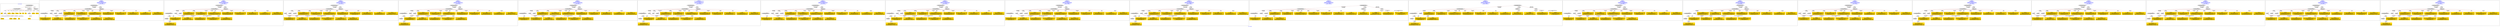 digraph n0 {
fontcolor="blue"
remincross="true"
label="s07-s-13.json"
subgraph cluster_0 {
label="1-correct model"
n2[style="filled",color="white",fillcolor="lightgray",label="CulturalHeritageObject1"];
n3[shape="plaintext",style="filled",fillcolor="gold",label="dates"];
n4[style="filled",color="white",fillcolor="lightgray",label="Person1"];
n5[shape="plaintext",style="filled",fillcolor="gold",label="dimension"];
n6[shape="plaintext",style="filled",fillcolor="gold",label="technique"];
n7[shape="plaintext",style="filled",fillcolor="gold",label="credit_line"];
n8[shape="plaintext",style="filled",fillcolor="gold",label="origin"];
n9[shape="plaintext",style="filled",fillcolor="gold",label="title"];
n10[shape="plaintext",style="filled",fillcolor="gold",label="ac_id"];
n11[style="filled",color="white",fillcolor="lightgray",label="Concept1"];
n12[shape="plaintext",style="filled",fillcolor="gold",label="nationality"];
n13[shape="plaintext",style="filled",fillcolor="gold",label="birthDate"];
n14[shape="plaintext",style="filled",fillcolor="gold",label="deathDate"];
n15[shape="plaintext",style="filled",fillcolor="gold",label="name"];
n16[style="filled",color="white",fillcolor="lightgray",label="EuropeanaAggregation1"];
n17[style="filled",color="white",fillcolor="lightgray",label="WebResource1"];
n18[style="filled",color="white",fillcolor="lightgray",label="WebResource2"];
n19[shape="plaintext",style="filled",fillcolor="gold",label="image_url"];
n20[shape="plaintext",style="filled",fillcolor="gold",label="audio_url"];
n21[shape="plaintext",style="filled",fillcolor="gold",label="category"];
}
subgraph cluster_1 {
label="candidate 0\nlink coherence:1.0\nnode coherence:1.0\nconfidence:0.43592650162487745\nmapping score:0.5738802624463877\ncost:19.99951\n-precision:0.55-recall:0.58"
n23[style="filled",color="white",fillcolor="lightgray",label="CulturalHeritageObject1"];
n24[style="filled",color="white",fillcolor="lightgray",label="CulturalHeritageObject2"];
n25[style="filled",color="white",fillcolor="lightgray",label="Person1"];
n26[style="filled",color="white",fillcolor="lightgray",label="Concept1"];
n27[style="filled",color="white",fillcolor="lightgray",label="Document1"];
n28[style="filled",color="white",fillcolor="lightgray",label="EuropeanaAggregation1"];
n29[style="filled",color="white",fillcolor="lightgray",label="WebResource1"];
n30[shape="plaintext",style="filled",fillcolor="gold",label="audio_url\n[WebResource,classLink,0.658]\n[Document,classLink,0.321]\n[CulturalHeritageObject,description,0.013]\n[CulturalHeritageObject,provenance,0.008]"];
n31[shape="plaintext",style="filled",fillcolor="gold",label="credit_line\n[CulturalHeritageObject,provenance,0.528]\n[CulturalHeritageObject,title,0.18]\n[CulturalHeritageObject,description,0.17]\n[Person,biographicalInformation,0.121]"];
n32[shape="plaintext",style="filled",fillcolor="gold",label="deathDate\n[CulturalHeritageObject,description,0.311]\n[Person,biographicalInformation,0.245]\n[Person,dateOfDeath,0.225]\n[CulturalHeritageObject,provenance,0.22]"];
n33[shape="plaintext",style="filled",fillcolor="gold",label="dimension\n[CulturalHeritageObject,extent,0.702]\n[CulturalHeritageObject,accessionNumber,0.134]\n[CulturalHeritageObject,description,0.097]\n[CulturalHeritageObject,provenance,0.067]"];
n34[shape="plaintext",style="filled",fillcolor="gold",label="image_url\n[WebResource,classLink,0.691]\n[Document,classLink,0.216]\n[CulturalHeritageObject,description,0.06]\n[Person,biographicalInformation,0.033]"];
n35[shape="plaintext",style="filled",fillcolor="gold",label="birthDate\n[Person,dateOfDeath,0.323]\n[Person,dateOfBirth,0.31]\n[CulturalHeritageObject,created,0.22]\n[CulturalHeritageObject,provenance,0.147]"];
n36[shape="plaintext",style="filled",fillcolor="gold",label="title\n[CulturalHeritageObject,description,0.36]\n[CulturalHeritageObject,title,0.344]\n[Person,biographicalInformation,0.194]\n[Concept,prefLabel,0.103]"];
n37[shape="plaintext",style="filled",fillcolor="gold",label="technique\n[CulturalHeritageObject,medium,0.734]\n[CulturalHeritageObject,description,0.153]\n[Person,biographicalInformation,0.066]\n[CulturalHeritageObject,title,0.047]"];
n38[shape="plaintext",style="filled",fillcolor="gold",label="ac_id\n[CulturalHeritageObject,description,0.374]\n[CulturalHeritageObject,provenance,0.259]\n[Document,classLink,0.184]\n[CulturalHeritageObject,title,0.182]"];
n39[shape="plaintext",style="filled",fillcolor="gold",label="name\n[Person,nameOfThePerson,0.305]\n[CulturalHeritageObject,description,0.261]\n[Person,biographicalInformation,0.241]\n[CulturalHeritageObject,title,0.193]"];
n40[shape="plaintext",style="filled",fillcolor="gold",label="category\n[Person,biographicalInformation,0.308]\n[Concept,prefLabel,0.252]\n[CulturalHeritageObject,description,0.24]\n[CulturalHeritageObject,provenance,0.201]"];
n41[shape="plaintext",style="filled",fillcolor="gold",label="dates\n[CulturalHeritageObject,created,0.381]\n[Person,dateOfDeath,0.274]\n[CulturalHeritageObject,description,0.185]\n[Person,biographicalInformation,0.16]"];
n42[shape="plaintext",style="filled",fillcolor="gold",label="origin\n[Place,label,0.291]\n[CulturalHeritageObject,description,0.278]\n[CulturalHeritageObject,title,0.226]\n[Person,biographicalInformation,0.205]"];
n43[shape="plaintext",style="filled",fillcolor="gold",label="nationality\n[Person,countryAssociatedWithThePerson,0.703]\n[CulturalHeritageObject,provenance,0.13]\n[Concept,prefLabel,0.09]\n[CulturalHeritageObject,title,0.078]"];
}
subgraph cluster_2 {
label="candidate 1\nlink coherence:1.0\nnode coherence:1.0\nconfidence:0.43592650162487745\nmapping score:0.5738802624463877\ncost:19.99953\n-precision:0.55-recall:0.58"
n45[style="filled",color="white",fillcolor="lightgray",label="CulturalHeritageObject1"];
n46[style="filled",color="white",fillcolor="lightgray",label="CulturalHeritageObject2"];
n47[style="filled",color="white",fillcolor="lightgray",label="Person1"];
n48[style="filled",color="white",fillcolor="lightgray",label="Concept1"];
n49[style="filled",color="white",fillcolor="lightgray",label="Document2"];
n50[style="filled",color="white",fillcolor="lightgray",label="EuropeanaAggregation1"];
n51[style="filled",color="white",fillcolor="lightgray",label="WebResource1"];
n52[shape="plaintext",style="filled",fillcolor="gold",label="credit_line\n[CulturalHeritageObject,provenance,0.528]\n[CulturalHeritageObject,title,0.18]\n[CulturalHeritageObject,description,0.17]\n[Person,biographicalInformation,0.121]"];
n53[shape="plaintext",style="filled",fillcolor="gold",label="deathDate\n[CulturalHeritageObject,description,0.311]\n[Person,biographicalInformation,0.245]\n[Person,dateOfDeath,0.225]\n[CulturalHeritageObject,provenance,0.22]"];
n54[shape="plaintext",style="filled",fillcolor="gold",label="dimension\n[CulturalHeritageObject,extent,0.702]\n[CulturalHeritageObject,accessionNumber,0.134]\n[CulturalHeritageObject,description,0.097]\n[CulturalHeritageObject,provenance,0.067]"];
n55[shape="plaintext",style="filled",fillcolor="gold",label="image_url\n[WebResource,classLink,0.691]\n[Document,classLink,0.216]\n[CulturalHeritageObject,description,0.06]\n[Person,biographicalInformation,0.033]"];
n56[shape="plaintext",style="filled",fillcolor="gold",label="birthDate\n[Person,dateOfDeath,0.323]\n[Person,dateOfBirth,0.31]\n[CulturalHeritageObject,created,0.22]\n[CulturalHeritageObject,provenance,0.147]"];
n57[shape="plaintext",style="filled",fillcolor="gold",label="title\n[CulturalHeritageObject,description,0.36]\n[CulturalHeritageObject,title,0.344]\n[Person,biographicalInformation,0.194]\n[Concept,prefLabel,0.103]"];
n58[shape="plaintext",style="filled",fillcolor="gold",label="technique\n[CulturalHeritageObject,medium,0.734]\n[CulturalHeritageObject,description,0.153]\n[Person,biographicalInformation,0.066]\n[CulturalHeritageObject,title,0.047]"];
n59[shape="plaintext",style="filled",fillcolor="gold",label="ac_id\n[CulturalHeritageObject,description,0.374]\n[CulturalHeritageObject,provenance,0.259]\n[Document,classLink,0.184]\n[CulturalHeritageObject,title,0.182]"];
n60[shape="plaintext",style="filled",fillcolor="gold",label="name\n[Person,nameOfThePerson,0.305]\n[CulturalHeritageObject,description,0.261]\n[Person,biographicalInformation,0.241]\n[CulturalHeritageObject,title,0.193]"];
n61[shape="plaintext",style="filled",fillcolor="gold",label="category\n[Person,biographicalInformation,0.308]\n[Concept,prefLabel,0.252]\n[CulturalHeritageObject,description,0.24]\n[CulturalHeritageObject,provenance,0.201]"];
n62[shape="plaintext",style="filled",fillcolor="gold",label="dates\n[CulturalHeritageObject,created,0.381]\n[Person,dateOfDeath,0.274]\n[CulturalHeritageObject,description,0.185]\n[Person,biographicalInformation,0.16]"];
n63[shape="plaintext",style="filled",fillcolor="gold",label="origin\n[Place,label,0.291]\n[CulturalHeritageObject,description,0.278]\n[CulturalHeritageObject,title,0.226]\n[Person,biographicalInformation,0.205]"];
n64[shape="plaintext",style="filled",fillcolor="gold",label="nationality\n[Person,countryAssociatedWithThePerson,0.703]\n[CulturalHeritageObject,provenance,0.13]\n[Concept,prefLabel,0.09]\n[CulturalHeritageObject,title,0.078]"];
n65[shape="plaintext",style="filled",fillcolor="gold",label="audio_url\n[WebResource,classLink,0.658]\n[Document,classLink,0.321]\n[CulturalHeritageObject,description,0.013]\n[CulturalHeritageObject,provenance,0.008]"];
}
subgraph cluster_3 {
label="candidate 10\nlink coherence:1.0\nnode coherence:1.0\nconfidence:0.418485902243739\nmapping score:0.5799714912241035\ncost:18.99954\n-precision:0.63-recall:0.63"
n67[style="filled",color="white",fillcolor="lightgray",label="CulturalHeritageObject1"];
n68[style="filled",color="white",fillcolor="lightgray",label="Person1"];
n69[style="filled",color="white",fillcolor="lightgray",label="Concept1"];
n70[style="filled",color="white",fillcolor="lightgray",label="Document1"];
n71[style="filled",color="white",fillcolor="lightgray",label="EuropeanaAggregation1"];
n72[style="filled",color="white",fillcolor="lightgray",label="WebResource1"];
n73[shape="plaintext",style="filled",fillcolor="gold",label="image_url\n[WebResource,classLink,0.691]\n[Document,classLink,0.216]\n[CulturalHeritageObject,description,0.06]\n[Person,biographicalInformation,0.033]"];
n74[shape="plaintext",style="filled",fillcolor="gold",label="credit_line\n[CulturalHeritageObject,provenance,0.528]\n[CulturalHeritageObject,title,0.18]\n[CulturalHeritageObject,description,0.17]\n[Person,biographicalInformation,0.121]"];
n75[shape="plaintext",style="filled",fillcolor="gold",label="ac_id\n[CulturalHeritageObject,description,0.374]\n[CulturalHeritageObject,provenance,0.259]\n[Document,classLink,0.184]\n[CulturalHeritageObject,title,0.182]"];
n76[shape="plaintext",style="filled",fillcolor="gold",label="dimension\n[CulturalHeritageObject,extent,0.702]\n[CulturalHeritageObject,accessionNumber,0.134]\n[CulturalHeritageObject,description,0.097]\n[CulturalHeritageObject,provenance,0.067]"];
n77[shape="plaintext",style="filled",fillcolor="gold",label="deathDate\n[CulturalHeritageObject,description,0.311]\n[Person,biographicalInformation,0.245]\n[Person,dateOfDeath,0.225]\n[CulturalHeritageObject,provenance,0.22]"];
n78[shape="plaintext",style="filled",fillcolor="gold",label="audio_url\n[WebResource,classLink,0.658]\n[Document,classLink,0.321]\n[CulturalHeritageObject,description,0.013]\n[CulturalHeritageObject,provenance,0.008]"];
n79[shape="plaintext",style="filled",fillcolor="gold",label="technique\n[CulturalHeritageObject,medium,0.734]\n[CulturalHeritageObject,description,0.153]\n[Person,biographicalInformation,0.066]\n[CulturalHeritageObject,title,0.047]"];
n80[shape="plaintext",style="filled",fillcolor="gold",label="title\n[CulturalHeritageObject,description,0.36]\n[CulturalHeritageObject,title,0.344]\n[Person,biographicalInformation,0.194]\n[Concept,prefLabel,0.103]"];
n81[shape="plaintext",style="filled",fillcolor="gold",label="birthDate\n[Person,dateOfDeath,0.323]\n[Person,dateOfBirth,0.31]\n[CulturalHeritageObject,created,0.22]\n[CulturalHeritageObject,provenance,0.147]"];
n82[shape="plaintext",style="filled",fillcolor="gold",label="name\n[Person,nameOfThePerson,0.305]\n[CulturalHeritageObject,description,0.261]\n[Person,biographicalInformation,0.241]\n[CulturalHeritageObject,title,0.193]"];
n83[shape="plaintext",style="filled",fillcolor="gold",label="category\n[Person,biographicalInformation,0.308]\n[Concept,prefLabel,0.252]\n[CulturalHeritageObject,description,0.24]\n[CulturalHeritageObject,provenance,0.201]"];
n84[shape="plaintext",style="filled",fillcolor="gold",label="dates\n[CulturalHeritageObject,created,0.381]\n[Person,dateOfDeath,0.274]\n[CulturalHeritageObject,description,0.185]\n[Person,biographicalInformation,0.16]"];
n85[shape="plaintext",style="filled",fillcolor="gold",label="origin\n[Place,label,0.291]\n[CulturalHeritageObject,description,0.278]\n[CulturalHeritageObject,title,0.226]\n[Person,biographicalInformation,0.205]"];
n86[shape="plaintext",style="filled",fillcolor="gold",label="nationality\n[Person,countryAssociatedWithThePerson,0.703]\n[CulturalHeritageObject,provenance,0.13]\n[Concept,prefLabel,0.09]\n[CulturalHeritageObject,title,0.078]"];
}
subgraph cluster_4 {
label="candidate 11\nlink coherence:1.0\nnode coherence:1.0\nconfidence:0.418485902243739\nmapping score:0.5799714912241035\ncost:19.99953\n-precision:0.6-recall:0.63"
n88[style="filled",color="white",fillcolor="lightgray",label="CulturalHeritageObject1"];
n89[style="filled",color="white",fillcolor="lightgray",label="CulturalHeritageObject2"];
n90[style="filled",color="white",fillcolor="lightgray",label="Person1"];
n91[style="filled",color="white",fillcolor="lightgray",label="Concept1"];
n92[style="filled",color="white",fillcolor="lightgray",label="Document2"];
n93[style="filled",color="white",fillcolor="lightgray",label="EuropeanaAggregation1"];
n94[style="filled",color="white",fillcolor="lightgray",label="WebResource1"];
n95[shape="plaintext",style="filled",fillcolor="gold",label="credit_line\n[CulturalHeritageObject,provenance,0.528]\n[CulturalHeritageObject,title,0.18]\n[CulturalHeritageObject,description,0.17]\n[Person,biographicalInformation,0.121]"];
n96[shape="plaintext",style="filled",fillcolor="gold",label="ac_id\n[CulturalHeritageObject,description,0.374]\n[CulturalHeritageObject,provenance,0.259]\n[Document,classLink,0.184]\n[CulturalHeritageObject,title,0.182]"];
n97[shape="plaintext",style="filled",fillcolor="gold",label="dimension\n[CulturalHeritageObject,extent,0.702]\n[CulturalHeritageObject,accessionNumber,0.134]\n[CulturalHeritageObject,description,0.097]\n[CulturalHeritageObject,provenance,0.067]"];
n98[shape="plaintext",style="filled",fillcolor="gold",label="deathDate\n[CulturalHeritageObject,description,0.311]\n[Person,biographicalInformation,0.245]\n[Person,dateOfDeath,0.225]\n[CulturalHeritageObject,provenance,0.22]"];
n99[shape="plaintext",style="filled",fillcolor="gold",label="audio_url\n[WebResource,classLink,0.658]\n[Document,classLink,0.321]\n[CulturalHeritageObject,description,0.013]\n[CulturalHeritageObject,provenance,0.008]"];
n100[shape="plaintext",style="filled",fillcolor="gold",label="technique\n[CulturalHeritageObject,medium,0.734]\n[CulturalHeritageObject,description,0.153]\n[Person,biographicalInformation,0.066]\n[CulturalHeritageObject,title,0.047]"];
n101[shape="plaintext",style="filled",fillcolor="gold",label="title\n[CulturalHeritageObject,description,0.36]\n[CulturalHeritageObject,title,0.344]\n[Person,biographicalInformation,0.194]\n[Concept,prefLabel,0.103]"];
n102[shape="plaintext",style="filled",fillcolor="gold",label="birthDate\n[Person,dateOfDeath,0.323]\n[Person,dateOfBirth,0.31]\n[CulturalHeritageObject,created,0.22]\n[CulturalHeritageObject,provenance,0.147]"];
n103[shape="plaintext",style="filled",fillcolor="gold",label="name\n[Person,nameOfThePerson,0.305]\n[CulturalHeritageObject,description,0.261]\n[Person,biographicalInformation,0.241]\n[CulturalHeritageObject,title,0.193]"];
n104[shape="plaintext",style="filled",fillcolor="gold",label="category\n[Person,biographicalInformation,0.308]\n[Concept,prefLabel,0.252]\n[CulturalHeritageObject,description,0.24]\n[CulturalHeritageObject,provenance,0.201]"];
n105[shape="plaintext",style="filled",fillcolor="gold",label="dates\n[CulturalHeritageObject,created,0.381]\n[Person,dateOfDeath,0.274]\n[CulturalHeritageObject,description,0.185]\n[Person,biographicalInformation,0.16]"];
n106[shape="plaintext",style="filled",fillcolor="gold",label="origin\n[Place,label,0.291]\n[CulturalHeritageObject,description,0.278]\n[CulturalHeritageObject,title,0.226]\n[Person,biographicalInformation,0.205]"];
n107[shape="plaintext",style="filled",fillcolor="gold",label="nationality\n[Person,countryAssociatedWithThePerson,0.703]\n[CulturalHeritageObject,provenance,0.13]\n[Concept,prefLabel,0.09]\n[CulturalHeritageObject,title,0.078]"];
n108[shape="plaintext",style="filled",fillcolor="gold",label="image_url\n[WebResource,classLink,0.691]\n[Document,classLink,0.216]\n[CulturalHeritageObject,description,0.06]\n[Person,biographicalInformation,0.033]"];
}
subgraph cluster_5 {
label="candidate 12\nlink coherence:1.0\nnode coherence:1.0\nconfidence:0.4130295287815784\nmapping score:0.5781527000700499\ncost:18.99954\n-precision:0.68-recall:0.68"
n110[style="filled",color="white",fillcolor="lightgray",label="CulturalHeritageObject1"];
n111[style="filled",color="white",fillcolor="lightgray",label="CulturalHeritageObject2"];
n112[style="filled",color="white",fillcolor="lightgray",label="Person1"];
n113[style="filled",color="white",fillcolor="lightgray",label="Concept1"];
n114[style="filled",color="white",fillcolor="lightgray",label="EuropeanaAggregation1"];
n115[style="filled",color="white",fillcolor="lightgray",label="WebResource1"];
n116[shape="plaintext",style="filled",fillcolor="gold",label="credit_line\n[CulturalHeritageObject,provenance,0.528]\n[CulturalHeritageObject,title,0.18]\n[CulturalHeritageObject,description,0.17]\n[Person,biographicalInformation,0.121]"];
n117[shape="plaintext",style="filled",fillcolor="gold",label="audio_url\n[WebResource,classLink,0.658]\n[Document,classLink,0.321]\n[CulturalHeritageObject,description,0.013]\n[CulturalHeritageObject,provenance,0.008]"];
n118[shape="plaintext",style="filled",fillcolor="gold",label="dimension\n[CulturalHeritageObject,extent,0.702]\n[CulturalHeritageObject,accessionNumber,0.134]\n[CulturalHeritageObject,description,0.097]\n[CulturalHeritageObject,provenance,0.067]"];
n119[shape="plaintext",style="filled",fillcolor="gold",label="image_url\n[WebResource,classLink,0.691]\n[Document,classLink,0.216]\n[CulturalHeritageObject,description,0.06]\n[Person,biographicalInformation,0.033]"];
n120[shape="plaintext",style="filled",fillcolor="gold",label="deathDate\n[CulturalHeritageObject,description,0.311]\n[Person,biographicalInformation,0.245]\n[Person,dateOfDeath,0.225]\n[CulturalHeritageObject,provenance,0.22]"];
n121[shape="plaintext",style="filled",fillcolor="gold",label="title\n[CulturalHeritageObject,description,0.36]\n[CulturalHeritageObject,title,0.344]\n[Person,biographicalInformation,0.194]\n[Concept,prefLabel,0.103]"];
n122[shape="plaintext",style="filled",fillcolor="gold",label="technique\n[CulturalHeritageObject,medium,0.734]\n[CulturalHeritageObject,description,0.153]\n[Person,biographicalInformation,0.066]\n[CulturalHeritageObject,title,0.047]"];
n123[shape="plaintext",style="filled",fillcolor="gold",label="ac_id\n[CulturalHeritageObject,description,0.374]\n[CulturalHeritageObject,provenance,0.259]\n[Document,classLink,0.184]\n[CulturalHeritageObject,title,0.182]"];
n124[shape="plaintext",style="filled",fillcolor="gold",label="birthDate\n[Person,dateOfDeath,0.323]\n[Person,dateOfBirth,0.31]\n[CulturalHeritageObject,created,0.22]\n[CulturalHeritageObject,provenance,0.147]"];
n125[shape="plaintext",style="filled",fillcolor="gold",label="name\n[Person,nameOfThePerson,0.305]\n[CulturalHeritageObject,description,0.261]\n[Person,biographicalInformation,0.241]\n[CulturalHeritageObject,title,0.193]"];
n126[shape="plaintext",style="filled",fillcolor="gold",label="category\n[Person,biographicalInformation,0.308]\n[Concept,prefLabel,0.252]\n[CulturalHeritageObject,description,0.24]\n[CulturalHeritageObject,provenance,0.201]"];
n127[shape="plaintext",style="filled",fillcolor="gold",label="dates\n[CulturalHeritageObject,created,0.381]\n[Person,dateOfDeath,0.274]\n[CulturalHeritageObject,description,0.185]\n[Person,biographicalInformation,0.16]"];
n128[shape="plaintext",style="filled",fillcolor="gold",label="origin\n[Place,label,0.291]\n[CulturalHeritageObject,description,0.278]\n[CulturalHeritageObject,title,0.226]\n[Person,biographicalInformation,0.205]"];
n129[shape="plaintext",style="filled",fillcolor="gold",label="nationality\n[Person,countryAssociatedWithThePerson,0.703]\n[CulturalHeritageObject,provenance,0.13]\n[Concept,prefLabel,0.09]\n[CulturalHeritageObject,title,0.078]"];
}
subgraph cluster_6 {
label="candidate 13\nlink coherence:0.9523809523809523\nnode coherence:1.0\nconfidence:0.43592650162487745\nmapping score:0.5738802624463877\ncost:20.99953\n-precision:0.52-recall:0.58"
n131[style="filled",color="white",fillcolor="lightgray",label="CulturalHeritageObject1"];
n132[style="filled",color="white",fillcolor="lightgray",label="CulturalHeritageObject2"];
n133[style="filled",color="white",fillcolor="lightgray",label="Person1"];
n134[style="filled",color="white",fillcolor="lightgray",label="Place1"];
n135[style="filled",color="white",fillcolor="lightgray",label="Concept1"];
n136[style="filled",color="white",fillcolor="lightgray",label="Document2"];
n137[style="filled",color="white",fillcolor="lightgray",label="EuropeanaAggregation1"];
n138[style="filled",color="white",fillcolor="lightgray",label="WebResource1"];
n139[shape="plaintext",style="filled",fillcolor="gold",label="credit_line\n[CulturalHeritageObject,provenance,0.528]\n[CulturalHeritageObject,title,0.18]\n[CulturalHeritageObject,description,0.17]\n[Person,biographicalInformation,0.121]"];
n140[shape="plaintext",style="filled",fillcolor="gold",label="deathDate\n[CulturalHeritageObject,description,0.311]\n[Person,biographicalInformation,0.245]\n[Person,dateOfDeath,0.225]\n[CulturalHeritageObject,provenance,0.22]"];
n141[shape="plaintext",style="filled",fillcolor="gold",label="dimension\n[CulturalHeritageObject,extent,0.702]\n[CulturalHeritageObject,accessionNumber,0.134]\n[CulturalHeritageObject,description,0.097]\n[CulturalHeritageObject,provenance,0.067]"];
n142[shape="plaintext",style="filled",fillcolor="gold",label="image_url\n[WebResource,classLink,0.691]\n[Document,classLink,0.216]\n[CulturalHeritageObject,description,0.06]\n[Person,biographicalInformation,0.033]"];
n143[shape="plaintext",style="filled",fillcolor="gold",label="birthDate\n[Person,dateOfDeath,0.323]\n[Person,dateOfBirth,0.31]\n[CulturalHeritageObject,created,0.22]\n[CulturalHeritageObject,provenance,0.147]"];
n144[shape="plaintext",style="filled",fillcolor="gold",label="title\n[CulturalHeritageObject,description,0.36]\n[CulturalHeritageObject,title,0.344]\n[Person,biographicalInformation,0.194]\n[Concept,prefLabel,0.103]"];
n145[shape="plaintext",style="filled",fillcolor="gold",label="technique\n[CulturalHeritageObject,medium,0.734]\n[CulturalHeritageObject,description,0.153]\n[Person,biographicalInformation,0.066]\n[CulturalHeritageObject,title,0.047]"];
n146[shape="plaintext",style="filled",fillcolor="gold",label="ac_id\n[CulturalHeritageObject,description,0.374]\n[CulturalHeritageObject,provenance,0.259]\n[Document,classLink,0.184]\n[CulturalHeritageObject,title,0.182]"];
n147[shape="plaintext",style="filled",fillcolor="gold",label="name\n[Person,nameOfThePerson,0.305]\n[CulturalHeritageObject,description,0.261]\n[Person,biographicalInformation,0.241]\n[CulturalHeritageObject,title,0.193]"];
n148[shape="plaintext",style="filled",fillcolor="gold",label="category\n[Person,biographicalInformation,0.308]\n[Concept,prefLabel,0.252]\n[CulturalHeritageObject,description,0.24]\n[CulturalHeritageObject,provenance,0.201]"];
n149[shape="plaintext",style="filled",fillcolor="gold",label="dates\n[CulturalHeritageObject,created,0.381]\n[Person,dateOfDeath,0.274]\n[CulturalHeritageObject,description,0.185]\n[Person,biographicalInformation,0.16]"];
n150[shape="plaintext",style="filled",fillcolor="gold",label="origin\n[Place,label,0.291]\n[CulturalHeritageObject,description,0.278]\n[CulturalHeritageObject,title,0.226]\n[Person,biographicalInformation,0.205]"];
n151[shape="plaintext",style="filled",fillcolor="gold",label="nationality\n[Person,countryAssociatedWithThePerson,0.703]\n[CulturalHeritageObject,provenance,0.13]\n[Concept,prefLabel,0.09]\n[CulturalHeritageObject,title,0.078]"];
n152[shape="plaintext",style="filled",fillcolor="gold",label="audio_url\n[WebResource,classLink,0.658]\n[Document,classLink,0.321]\n[CulturalHeritageObject,description,0.013]\n[CulturalHeritageObject,provenance,0.008]"];
}
subgraph cluster_7 {
label="candidate 14\nlink coherence:0.95\nnode coherence:1.0\nconfidence:0.43592650162487745\nmapping score:0.5738802624463877\ncost:19.9995\n-precision:0.6-recall:0.63"
n154[style="filled",color="white",fillcolor="lightgray",label="CulturalHeritageObject1"];
n155[style="filled",color="white",fillcolor="lightgray",label="CulturalHeritageObject2"];
n156[style="filled",color="white",fillcolor="lightgray",label="Person1"];
n157[style="filled",color="white",fillcolor="lightgray",label="Concept1"];
n158[style="filled",color="white",fillcolor="lightgray",label="Document1"];
n159[style="filled",color="white",fillcolor="lightgray",label="EuropeanaAggregation1"];
n160[style="filled",color="white",fillcolor="lightgray",label="WebResource1"];
n161[shape="plaintext",style="filled",fillcolor="gold",label="audio_url\n[WebResource,classLink,0.658]\n[Document,classLink,0.321]\n[CulturalHeritageObject,description,0.013]\n[CulturalHeritageObject,provenance,0.008]"];
n162[shape="plaintext",style="filled",fillcolor="gold",label="credit_line\n[CulturalHeritageObject,provenance,0.528]\n[CulturalHeritageObject,title,0.18]\n[CulturalHeritageObject,description,0.17]\n[Person,biographicalInformation,0.121]"];
n163[shape="plaintext",style="filled",fillcolor="gold",label="deathDate\n[CulturalHeritageObject,description,0.311]\n[Person,biographicalInformation,0.245]\n[Person,dateOfDeath,0.225]\n[CulturalHeritageObject,provenance,0.22]"];
n164[shape="plaintext",style="filled",fillcolor="gold",label="dimension\n[CulturalHeritageObject,extent,0.702]\n[CulturalHeritageObject,accessionNumber,0.134]\n[CulturalHeritageObject,description,0.097]\n[CulturalHeritageObject,provenance,0.067]"];
n165[shape="plaintext",style="filled",fillcolor="gold",label="image_url\n[WebResource,classLink,0.691]\n[Document,classLink,0.216]\n[CulturalHeritageObject,description,0.06]\n[Person,biographicalInformation,0.033]"];
n166[shape="plaintext",style="filled",fillcolor="gold",label="birthDate\n[Person,dateOfDeath,0.323]\n[Person,dateOfBirth,0.31]\n[CulturalHeritageObject,created,0.22]\n[CulturalHeritageObject,provenance,0.147]"];
n167[shape="plaintext",style="filled",fillcolor="gold",label="title\n[CulturalHeritageObject,description,0.36]\n[CulturalHeritageObject,title,0.344]\n[Person,biographicalInformation,0.194]\n[Concept,prefLabel,0.103]"];
n168[shape="plaintext",style="filled",fillcolor="gold",label="technique\n[CulturalHeritageObject,medium,0.734]\n[CulturalHeritageObject,description,0.153]\n[Person,biographicalInformation,0.066]\n[CulturalHeritageObject,title,0.047]"];
n169[shape="plaintext",style="filled",fillcolor="gold",label="ac_id\n[CulturalHeritageObject,description,0.374]\n[CulturalHeritageObject,provenance,0.259]\n[Document,classLink,0.184]\n[CulturalHeritageObject,title,0.182]"];
n170[shape="plaintext",style="filled",fillcolor="gold",label="name\n[Person,nameOfThePerson,0.305]\n[CulturalHeritageObject,description,0.261]\n[Person,biographicalInformation,0.241]\n[CulturalHeritageObject,title,0.193]"];
n171[shape="plaintext",style="filled",fillcolor="gold",label="category\n[Person,biographicalInformation,0.308]\n[Concept,prefLabel,0.252]\n[CulturalHeritageObject,description,0.24]\n[CulturalHeritageObject,provenance,0.201]"];
n172[shape="plaintext",style="filled",fillcolor="gold",label="dates\n[CulturalHeritageObject,created,0.381]\n[Person,dateOfDeath,0.274]\n[CulturalHeritageObject,description,0.185]\n[Person,biographicalInformation,0.16]"];
n173[shape="plaintext",style="filled",fillcolor="gold",label="origin\n[Place,label,0.291]\n[CulturalHeritageObject,description,0.278]\n[CulturalHeritageObject,title,0.226]\n[Person,biographicalInformation,0.205]"];
n174[shape="plaintext",style="filled",fillcolor="gold",label="nationality\n[Person,countryAssociatedWithThePerson,0.703]\n[CulturalHeritageObject,provenance,0.13]\n[Concept,prefLabel,0.09]\n[CulturalHeritageObject,title,0.078]"];
}
subgraph cluster_8 {
label="candidate 15\nlink coherence:0.95\nnode coherence:1.0\nconfidence:0.43592650162487745\nmapping score:0.5738802624463877\ncost:19.99952\n-precision:0.6-recall:0.63"
n176[style="filled",color="white",fillcolor="lightgray",label="CulturalHeritageObject1"];
n177[style="filled",color="white",fillcolor="lightgray",label="CulturalHeritageObject2"];
n178[style="filled",color="white",fillcolor="lightgray",label="Person1"];
n179[style="filled",color="white",fillcolor="lightgray",label="Concept1"];
n180[style="filled",color="white",fillcolor="lightgray",label="Document2"];
n181[style="filled",color="white",fillcolor="lightgray",label="EuropeanaAggregation1"];
n182[style="filled",color="white",fillcolor="lightgray",label="WebResource1"];
n183[shape="plaintext",style="filled",fillcolor="gold",label="credit_line\n[CulturalHeritageObject,provenance,0.528]\n[CulturalHeritageObject,title,0.18]\n[CulturalHeritageObject,description,0.17]\n[Person,biographicalInformation,0.121]"];
n184[shape="plaintext",style="filled",fillcolor="gold",label="deathDate\n[CulturalHeritageObject,description,0.311]\n[Person,biographicalInformation,0.245]\n[Person,dateOfDeath,0.225]\n[CulturalHeritageObject,provenance,0.22]"];
n185[shape="plaintext",style="filled",fillcolor="gold",label="dimension\n[CulturalHeritageObject,extent,0.702]\n[CulturalHeritageObject,accessionNumber,0.134]\n[CulturalHeritageObject,description,0.097]\n[CulturalHeritageObject,provenance,0.067]"];
n186[shape="plaintext",style="filled",fillcolor="gold",label="image_url\n[WebResource,classLink,0.691]\n[Document,classLink,0.216]\n[CulturalHeritageObject,description,0.06]\n[Person,biographicalInformation,0.033]"];
n187[shape="plaintext",style="filled",fillcolor="gold",label="birthDate\n[Person,dateOfDeath,0.323]\n[Person,dateOfBirth,0.31]\n[CulturalHeritageObject,created,0.22]\n[CulturalHeritageObject,provenance,0.147]"];
n188[shape="plaintext",style="filled",fillcolor="gold",label="title\n[CulturalHeritageObject,description,0.36]\n[CulturalHeritageObject,title,0.344]\n[Person,biographicalInformation,0.194]\n[Concept,prefLabel,0.103]"];
n189[shape="plaintext",style="filled",fillcolor="gold",label="technique\n[CulturalHeritageObject,medium,0.734]\n[CulturalHeritageObject,description,0.153]\n[Person,biographicalInformation,0.066]\n[CulturalHeritageObject,title,0.047]"];
n190[shape="plaintext",style="filled",fillcolor="gold",label="ac_id\n[CulturalHeritageObject,description,0.374]\n[CulturalHeritageObject,provenance,0.259]\n[Document,classLink,0.184]\n[CulturalHeritageObject,title,0.182]"];
n191[shape="plaintext",style="filled",fillcolor="gold",label="name\n[Person,nameOfThePerson,0.305]\n[CulturalHeritageObject,description,0.261]\n[Person,biographicalInformation,0.241]\n[CulturalHeritageObject,title,0.193]"];
n192[shape="plaintext",style="filled",fillcolor="gold",label="category\n[Person,biographicalInformation,0.308]\n[Concept,prefLabel,0.252]\n[CulturalHeritageObject,description,0.24]\n[CulturalHeritageObject,provenance,0.201]"];
n193[shape="plaintext",style="filled",fillcolor="gold",label="dates\n[CulturalHeritageObject,created,0.381]\n[Person,dateOfDeath,0.274]\n[CulturalHeritageObject,description,0.185]\n[Person,biographicalInformation,0.16]"];
n194[shape="plaintext",style="filled",fillcolor="gold",label="origin\n[Place,label,0.291]\n[CulturalHeritageObject,description,0.278]\n[CulturalHeritageObject,title,0.226]\n[Person,biographicalInformation,0.205]"];
n195[shape="plaintext",style="filled",fillcolor="gold",label="nationality\n[Person,countryAssociatedWithThePerson,0.703]\n[CulturalHeritageObject,provenance,0.13]\n[Concept,prefLabel,0.09]\n[CulturalHeritageObject,title,0.078]"];
n196[shape="plaintext",style="filled",fillcolor="gold",label="audio_url\n[WebResource,classLink,0.658]\n[Document,classLink,0.321]\n[CulturalHeritageObject,description,0.013]\n[CulturalHeritageObject,provenance,0.008]"];
}
subgraph cluster_9 {
label="candidate 16\nlink coherence:0.95\nnode coherence:1.0\nconfidence:0.43592650162487745\nmapping score:0.5738802624463877\ncost:119.009632\n-precision:0.5-recall:0.53"
n198[style="filled",color="white",fillcolor="lightgray",label="CulturalHeritageObject1"];
n199[style="filled",color="white",fillcolor="lightgray",label="CulturalHeritageObject2"];
n200[style="filled",color="white",fillcolor="lightgray",label="Person1"];
n201[style="filled",color="white",fillcolor="lightgray",label="Concept1"];
n202[style="filled",color="white",fillcolor="lightgray",label="Document1"];
n203[style="filled",color="white",fillcolor="lightgray",label="EuropeanaAggregation1"];
n204[style="filled",color="white",fillcolor="lightgray",label="WebResource1"];
n205[shape="plaintext",style="filled",fillcolor="gold",label="audio_url\n[WebResource,classLink,0.658]\n[Document,classLink,0.321]\n[CulturalHeritageObject,description,0.013]\n[CulturalHeritageObject,provenance,0.008]"];
n206[shape="plaintext",style="filled",fillcolor="gold",label="credit_line\n[CulturalHeritageObject,provenance,0.528]\n[CulturalHeritageObject,title,0.18]\n[CulturalHeritageObject,description,0.17]\n[Person,biographicalInformation,0.121]"];
n207[shape="plaintext",style="filled",fillcolor="gold",label="deathDate\n[CulturalHeritageObject,description,0.311]\n[Person,biographicalInformation,0.245]\n[Person,dateOfDeath,0.225]\n[CulturalHeritageObject,provenance,0.22]"];
n208[shape="plaintext",style="filled",fillcolor="gold",label="dimension\n[CulturalHeritageObject,extent,0.702]\n[CulturalHeritageObject,accessionNumber,0.134]\n[CulturalHeritageObject,description,0.097]\n[CulturalHeritageObject,provenance,0.067]"];
n209[shape="plaintext",style="filled",fillcolor="gold",label="image_url\n[WebResource,classLink,0.691]\n[Document,classLink,0.216]\n[CulturalHeritageObject,description,0.06]\n[Person,biographicalInformation,0.033]"];
n210[shape="plaintext",style="filled",fillcolor="gold",label="birthDate\n[Person,dateOfDeath,0.323]\n[Person,dateOfBirth,0.31]\n[CulturalHeritageObject,created,0.22]\n[CulturalHeritageObject,provenance,0.147]"];
n211[shape="plaintext",style="filled",fillcolor="gold",label="title\n[CulturalHeritageObject,description,0.36]\n[CulturalHeritageObject,title,0.344]\n[Person,biographicalInformation,0.194]\n[Concept,prefLabel,0.103]"];
n212[shape="plaintext",style="filled",fillcolor="gold",label="technique\n[CulturalHeritageObject,medium,0.734]\n[CulturalHeritageObject,description,0.153]\n[Person,biographicalInformation,0.066]\n[CulturalHeritageObject,title,0.047]"];
n213[shape="plaintext",style="filled",fillcolor="gold",label="ac_id\n[CulturalHeritageObject,description,0.374]\n[CulturalHeritageObject,provenance,0.259]\n[Document,classLink,0.184]\n[CulturalHeritageObject,title,0.182]"];
n214[shape="plaintext",style="filled",fillcolor="gold",label="name\n[Person,nameOfThePerson,0.305]\n[CulturalHeritageObject,description,0.261]\n[Person,biographicalInformation,0.241]\n[CulturalHeritageObject,title,0.193]"];
n215[shape="plaintext",style="filled",fillcolor="gold",label="category\n[Person,biographicalInformation,0.308]\n[Concept,prefLabel,0.252]\n[CulturalHeritageObject,description,0.24]\n[CulturalHeritageObject,provenance,0.201]"];
n216[shape="plaintext",style="filled",fillcolor="gold",label="dates\n[CulturalHeritageObject,created,0.381]\n[Person,dateOfDeath,0.274]\n[CulturalHeritageObject,description,0.185]\n[Person,biographicalInformation,0.16]"];
n217[shape="plaintext",style="filled",fillcolor="gold",label="origin\n[Place,label,0.291]\n[CulturalHeritageObject,description,0.278]\n[CulturalHeritageObject,title,0.226]\n[Person,biographicalInformation,0.205]"];
n218[shape="plaintext",style="filled",fillcolor="gold",label="nationality\n[Person,countryAssociatedWithThePerson,0.703]\n[CulturalHeritageObject,provenance,0.13]\n[Concept,prefLabel,0.09]\n[CulturalHeritageObject,title,0.078]"];
}
subgraph cluster_10 {
label="candidate 17\nlink coherence:0.95\nnode coherence:1.0\nconfidence:0.43592650162487745\nmapping score:0.5738802624463877\ncost:119.009652\n-precision:0.5-recall:0.53"
n220[style="filled",color="white",fillcolor="lightgray",label="CulturalHeritageObject1"];
n221[style="filled",color="white",fillcolor="lightgray",label="CulturalHeritageObject2"];
n222[style="filled",color="white",fillcolor="lightgray",label="Person1"];
n223[style="filled",color="white",fillcolor="lightgray",label="Concept1"];
n224[style="filled",color="white",fillcolor="lightgray",label="Document2"];
n225[style="filled",color="white",fillcolor="lightgray",label="EuropeanaAggregation1"];
n226[style="filled",color="white",fillcolor="lightgray",label="WebResource1"];
n227[shape="plaintext",style="filled",fillcolor="gold",label="credit_line\n[CulturalHeritageObject,provenance,0.528]\n[CulturalHeritageObject,title,0.18]\n[CulturalHeritageObject,description,0.17]\n[Person,biographicalInformation,0.121]"];
n228[shape="plaintext",style="filled",fillcolor="gold",label="deathDate\n[CulturalHeritageObject,description,0.311]\n[Person,biographicalInformation,0.245]\n[Person,dateOfDeath,0.225]\n[CulturalHeritageObject,provenance,0.22]"];
n229[shape="plaintext",style="filled",fillcolor="gold",label="dimension\n[CulturalHeritageObject,extent,0.702]\n[CulturalHeritageObject,accessionNumber,0.134]\n[CulturalHeritageObject,description,0.097]\n[CulturalHeritageObject,provenance,0.067]"];
n230[shape="plaintext",style="filled",fillcolor="gold",label="image_url\n[WebResource,classLink,0.691]\n[Document,classLink,0.216]\n[CulturalHeritageObject,description,0.06]\n[Person,biographicalInformation,0.033]"];
n231[shape="plaintext",style="filled",fillcolor="gold",label="birthDate\n[Person,dateOfDeath,0.323]\n[Person,dateOfBirth,0.31]\n[CulturalHeritageObject,created,0.22]\n[CulturalHeritageObject,provenance,0.147]"];
n232[shape="plaintext",style="filled",fillcolor="gold",label="title\n[CulturalHeritageObject,description,0.36]\n[CulturalHeritageObject,title,0.344]\n[Person,biographicalInformation,0.194]\n[Concept,prefLabel,0.103]"];
n233[shape="plaintext",style="filled",fillcolor="gold",label="technique\n[CulturalHeritageObject,medium,0.734]\n[CulturalHeritageObject,description,0.153]\n[Person,biographicalInformation,0.066]\n[CulturalHeritageObject,title,0.047]"];
n234[shape="plaintext",style="filled",fillcolor="gold",label="ac_id\n[CulturalHeritageObject,description,0.374]\n[CulturalHeritageObject,provenance,0.259]\n[Document,classLink,0.184]\n[CulturalHeritageObject,title,0.182]"];
n235[shape="plaintext",style="filled",fillcolor="gold",label="name\n[Person,nameOfThePerson,0.305]\n[CulturalHeritageObject,description,0.261]\n[Person,biographicalInformation,0.241]\n[CulturalHeritageObject,title,0.193]"];
n236[shape="plaintext",style="filled",fillcolor="gold",label="category\n[Person,biographicalInformation,0.308]\n[Concept,prefLabel,0.252]\n[CulturalHeritageObject,description,0.24]\n[CulturalHeritageObject,provenance,0.201]"];
n237[shape="plaintext",style="filled",fillcolor="gold",label="dates\n[CulturalHeritageObject,created,0.381]\n[Person,dateOfDeath,0.274]\n[CulturalHeritageObject,description,0.185]\n[Person,biographicalInformation,0.16]"];
n238[shape="plaintext",style="filled",fillcolor="gold",label="origin\n[Place,label,0.291]\n[CulturalHeritageObject,description,0.278]\n[CulturalHeritageObject,title,0.226]\n[Person,biographicalInformation,0.205]"];
n239[shape="plaintext",style="filled",fillcolor="gold",label="nationality\n[Person,countryAssociatedWithThePerson,0.703]\n[CulturalHeritageObject,provenance,0.13]\n[Concept,prefLabel,0.09]\n[CulturalHeritageObject,title,0.078]"];
n240[shape="plaintext",style="filled",fillcolor="gold",label="audio_url\n[WebResource,classLink,0.658]\n[Document,classLink,0.321]\n[CulturalHeritageObject,description,0.013]\n[CulturalHeritageObject,provenance,0.008]"];
}
subgraph cluster_11 {
label="candidate 18\nlink coherence:0.95\nnode coherence:1.0\nconfidence:0.43592650162487745\nmapping score:0.5738802624463877\ncost:119.009672\n-precision:0.5-recall:0.53"
n242[style="filled",color="white",fillcolor="lightgray",label="CulturalHeritageObject1"];
n243[style="filled",color="white",fillcolor="lightgray",label="CulturalHeritageObject2"];
n244[style="filled",color="white",fillcolor="lightgray",label="Concept1"];
n245[style="filled",color="white",fillcolor="lightgray",label="Document1"];
n246[style="filled",color="white",fillcolor="lightgray",label="EuropeanaAggregation1"];
n247[style="filled",color="white",fillcolor="lightgray",label="WebResource1"];
n248[style="filled",color="white",fillcolor="lightgray",label="Person1"];
n249[shape="plaintext",style="filled",fillcolor="gold",label="audio_url\n[WebResource,classLink,0.658]\n[Document,classLink,0.321]\n[CulturalHeritageObject,description,0.013]\n[CulturalHeritageObject,provenance,0.008]"];
n250[shape="plaintext",style="filled",fillcolor="gold",label="credit_line\n[CulturalHeritageObject,provenance,0.528]\n[CulturalHeritageObject,title,0.18]\n[CulturalHeritageObject,description,0.17]\n[Person,biographicalInformation,0.121]"];
n251[shape="plaintext",style="filled",fillcolor="gold",label="deathDate\n[CulturalHeritageObject,description,0.311]\n[Person,biographicalInformation,0.245]\n[Person,dateOfDeath,0.225]\n[CulturalHeritageObject,provenance,0.22]"];
n252[shape="plaintext",style="filled",fillcolor="gold",label="dimension\n[CulturalHeritageObject,extent,0.702]\n[CulturalHeritageObject,accessionNumber,0.134]\n[CulturalHeritageObject,description,0.097]\n[CulturalHeritageObject,provenance,0.067]"];
n253[shape="plaintext",style="filled",fillcolor="gold",label="image_url\n[WebResource,classLink,0.691]\n[Document,classLink,0.216]\n[CulturalHeritageObject,description,0.06]\n[Person,biographicalInformation,0.033]"];
n254[shape="plaintext",style="filled",fillcolor="gold",label="birthDate\n[Person,dateOfDeath,0.323]\n[Person,dateOfBirth,0.31]\n[CulturalHeritageObject,created,0.22]\n[CulturalHeritageObject,provenance,0.147]"];
n255[shape="plaintext",style="filled",fillcolor="gold",label="title\n[CulturalHeritageObject,description,0.36]\n[CulturalHeritageObject,title,0.344]\n[Person,biographicalInformation,0.194]\n[Concept,prefLabel,0.103]"];
n256[shape="plaintext",style="filled",fillcolor="gold",label="technique\n[CulturalHeritageObject,medium,0.734]\n[CulturalHeritageObject,description,0.153]\n[Person,biographicalInformation,0.066]\n[CulturalHeritageObject,title,0.047]"];
n257[shape="plaintext",style="filled",fillcolor="gold",label="ac_id\n[CulturalHeritageObject,description,0.374]\n[CulturalHeritageObject,provenance,0.259]\n[Document,classLink,0.184]\n[CulturalHeritageObject,title,0.182]"];
n258[shape="plaintext",style="filled",fillcolor="gold",label="name\n[Person,nameOfThePerson,0.305]\n[CulturalHeritageObject,description,0.261]\n[Person,biographicalInformation,0.241]\n[CulturalHeritageObject,title,0.193]"];
n259[shape="plaintext",style="filled",fillcolor="gold",label="category\n[Person,biographicalInformation,0.308]\n[Concept,prefLabel,0.252]\n[CulturalHeritageObject,description,0.24]\n[CulturalHeritageObject,provenance,0.201]"];
n260[shape="plaintext",style="filled",fillcolor="gold",label="dates\n[CulturalHeritageObject,created,0.381]\n[Person,dateOfDeath,0.274]\n[CulturalHeritageObject,description,0.185]\n[Person,biographicalInformation,0.16]"];
n261[shape="plaintext",style="filled",fillcolor="gold",label="origin\n[Place,label,0.291]\n[CulturalHeritageObject,description,0.278]\n[CulturalHeritageObject,title,0.226]\n[Person,biographicalInformation,0.205]"];
n262[shape="plaintext",style="filled",fillcolor="gold",label="nationality\n[Person,countryAssociatedWithThePerson,0.703]\n[CulturalHeritageObject,provenance,0.13]\n[Concept,prefLabel,0.09]\n[CulturalHeritageObject,title,0.078]"];
}
subgraph cluster_12 {
label="candidate 19\nlink coherence:0.95\nnode coherence:1.0\nconfidence:0.43592650162487745\nmapping score:0.5738802624463877\ncost:119.009692\n-precision:0.5-recall:0.53"
n264[style="filled",color="white",fillcolor="lightgray",label="CulturalHeritageObject1"];
n265[style="filled",color="white",fillcolor="lightgray",label="CulturalHeritageObject2"];
n266[style="filled",color="white",fillcolor="lightgray",label="Concept1"];
n267[style="filled",color="white",fillcolor="lightgray",label="Document2"];
n268[style="filled",color="white",fillcolor="lightgray",label="EuropeanaAggregation1"];
n269[style="filled",color="white",fillcolor="lightgray",label="WebResource1"];
n270[style="filled",color="white",fillcolor="lightgray",label="Person1"];
n271[shape="plaintext",style="filled",fillcolor="gold",label="credit_line\n[CulturalHeritageObject,provenance,0.528]\n[CulturalHeritageObject,title,0.18]\n[CulturalHeritageObject,description,0.17]\n[Person,biographicalInformation,0.121]"];
n272[shape="plaintext",style="filled",fillcolor="gold",label="deathDate\n[CulturalHeritageObject,description,0.311]\n[Person,biographicalInformation,0.245]\n[Person,dateOfDeath,0.225]\n[CulturalHeritageObject,provenance,0.22]"];
n273[shape="plaintext",style="filled",fillcolor="gold",label="dimension\n[CulturalHeritageObject,extent,0.702]\n[CulturalHeritageObject,accessionNumber,0.134]\n[CulturalHeritageObject,description,0.097]\n[CulturalHeritageObject,provenance,0.067]"];
n274[shape="plaintext",style="filled",fillcolor="gold",label="image_url\n[WebResource,classLink,0.691]\n[Document,classLink,0.216]\n[CulturalHeritageObject,description,0.06]\n[Person,biographicalInformation,0.033]"];
n275[shape="plaintext",style="filled",fillcolor="gold",label="birthDate\n[Person,dateOfDeath,0.323]\n[Person,dateOfBirth,0.31]\n[CulturalHeritageObject,created,0.22]\n[CulturalHeritageObject,provenance,0.147]"];
n276[shape="plaintext",style="filled",fillcolor="gold",label="title\n[CulturalHeritageObject,description,0.36]\n[CulturalHeritageObject,title,0.344]\n[Person,biographicalInformation,0.194]\n[Concept,prefLabel,0.103]"];
n277[shape="plaintext",style="filled",fillcolor="gold",label="technique\n[CulturalHeritageObject,medium,0.734]\n[CulturalHeritageObject,description,0.153]\n[Person,biographicalInformation,0.066]\n[CulturalHeritageObject,title,0.047]"];
n278[shape="plaintext",style="filled",fillcolor="gold",label="ac_id\n[CulturalHeritageObject,description,0.374]\n[CulturalHeritageObject,provenance,0.259]\n[Document,classLink,0.184]\n[CulturalHeritageObject,title,0.182]"];
n279[shape="plaintext",style="filled",fillcolor="gold",label="name\n[Person,nameOfThePerson,0.305]\n[CulturalHeritageObject,description,0.261]\n[Person,biographicalInformation,0.241]\n[CulturalHeritageObject,title,0.193]"];
n280[shape="plaintext",style="filled",fillcolor="gold",label="category\n[Person,biographicalInformation,0.308]\n[Concept,prefLabel,0.252]\n[CulturalHeritageObject,description,0.24]\n[CulturalHeritageObject,provenance,0.201]"];
n281[shape="plaintext",style="filled",fillcolor="gold",label="dates\n[CulturalHeritageObject,created,0.381]\n[Person,dateOfDeath,0.274]\n[CulturalHeritageObject,description,0.185]\n[Person,biographicalInformation,0.16]"];
n282[shape="plaintext",style="filled",fillcolor="gold",label="origin\n[Place,label,0.291]\n[CulturalHeritageObject,description,0.278]\n[CulturalHeritageObject,title,0.226]\n[Person,biographicalInformation,0.205]"];
n283[shape="plaintext",style="filled",fillcolor="gold",label="nationality\n[Person,countryAssociatedWithThePerson,0.703]\n[CulturalHeritageObject,provenance,0.13]\n[Concept,prefLabel,0.09]\n[CulturalHeritageObject,title,0.078]"];
n284[shape="plaintext",style="filled",fillcolor="gold",label="audio_url\n[WebResource,classLink,0.658]\n[Document,classLink,0.321]\n[CulturalHeritageObject,description,0.013]\n[CulturalHeritageObject,provenance,0.008]"];
}
subgraph cluster_13 {
label="candidate 2\nlink coherence:1.0\nnode coherence:1.0\nconfidence:0.4317362369391275\nmapping score:0.5843882694558996\ncost:18.99954\n-precision:0.63-recall:0.63"
n286[style="filled",color="white",fillcolor="lightgray",label="CulturalHeritageObject1"];
n287[style="filled",color="white",fillcolor="lightgray",label="CulturalHeritageObject2"];
n288[style="filled",color="white",fillcolor="lightgray",label="Person1"];
n289[style="filled",color="white",fillcolor="lightgray",label="Document1"];
n290[style="filled",color="white",fillcolor="lightgray",label="EuropeanaAggregation1"];
n291[style="filled",color="white",fillcolor="lightgray",label="WebResource1"];
n292[shape="plaintext",style="filled",fillcolor="gold",label="audio_url\n[WebResource,classLink,0.658]\n[Document,classLink,0.321]\n[CulturalHeritageObject,description,0.013]\n[CulturalHeritageObject,provenance,0.008]"];
n293[shape="plaintext",style="filled",fillcolor="gold",label="credit_line\n[CulturalHeritageObject,provenance,0.528]\n[CulturalHeritageObject,title,0.18]\n[CulturalHeritageObject,description,0.17]\n[Person,biographicalInformation,0.121]"];
n294[shape="plaintext",style="filled",fillcolor="gold",label="category\n[Person,biographicalInformation,0.308]\n[Concept,prefLabel,0.252]\n[CulturalHeritageObject,description,0.24]\n[CulturalHeritageObject,provenance,0.201]"];
n295[shape="plaintext",style="filled",fillcolor="gold",label="dimension\n[CulturalHeritageObject,extent,0.702]\n[CulturalHeritageObject,accessionNumber,0.134]\n[CulturalHeritageObject,description,0.097]\n[CulturalHeritageObject,provenance,0.067]"];
n296[shape="plaintext",style="filled",fillcolor="gold",label="image_url\n[WebResource,classLink,0.691]\n[Document,classLink,0.216]\n[CulturalHeritageObject,description,0.06]\n[Person,biographicalInformation,0.033]"];
n297[shape="plaintext",style="filled",fillcolor="gold",label="deathDate\n[CulturalHeritageObject,description,0.311]\n[Person,biographicalInformation,0.245]\n[Person,dateOfDeath,0.225]\n[CulturalHeritageObject,provenance,0.22]"];
n298[shape="plaintext",style="filled",fillcolor="gold",label="title\n[CulturalHeritageObject,description,0.36]\n[CulturalHeritageObject,title,0.344]\n[Person,biographicalInformation,0.194]\n[Concept,prefLabel,0.103]"];
n299[shape="plaintext",style="filled",fillcolor="gold",label="technique\n[CulturalHeritageObject,medium,0.734]\n[CulturalHeritageObject,description,0.153]\n[Person,biographicalInformation,0.066]\n[CulturalHeritageObject,title,0.047]"];
n300[shape="plaintext",style="filled",fillcolor="gold",label="ac_id\n[CulturalHeritageObject,description,0.374]\n[CulturalHeritageObject,provenance,0.259]\n[Document,classLink,0.184]\n[CulturalHeritageObject,title,0.182]"];
n301[shape="plaintext",style="filled",fillcolor="gold",label="birthDate\n[Person,dateOfDeath,0.323]\n[Person,dateOfBirth,0.31]\n[CulturalHeritageObject,created,0.22]\n[CulturalHeritageObject,provenance,0.147]"];
n302[shape="plaintext",style="filled",fillcolor="gold",label="name\n[Person,nameOfThePerson,0.305]\n[CulturalHeritageObject,description,0.261]\n[Person,biographicalInformation,0.241]\n[CulturalHeritageObject,title,0.193]"];
n303[shape="plaintext",style="filled",fillcolor="gold",label="dates\n[CulturalHeritageObject,created,0.381]\n[Person,dateOfDeath,0.274]\n[CulturalHeritageObject,description,0.185]\n[Person,biographicalInformation,0.16]"];
n304[shape="plaintext",style="filled",fillcolor="gold",label="origin\n[Place,label,0.291]\n[CulturalHeritageObject,description,0.278]\n[CulturalHeritageObject,title,0.226]\n[Person,biographicalInformation,0.205]"];
n305[shape="plaintext",style="filled",fillcolor="gold",label="nationality\n[Person,countryAssociatedWithThePerson,0.703]\n[CulturalHeritageObject,provenance,0.13]\n[Concept,prefLabel,0.09]\n[CulturalHeritageObject,title,0.078]"];
}
subgraph cluster_14 {
label="candidate 3\nlink coherence:1.0\nnode coherence:1.0\nconfidence:0.4317362369391275\nmapping score:0.5843882694558996\ncost:18.99956\n-precision:0.63-recall:0.63"
n307[style="filled",color="white",fillcolor="lightgray",label="CulturalHeritageObject1"];
n308[style="filled",color="white",fillcolor="lightgray",label="CulturalHeritageObject2"];
n309[style="filled",color="white",fillcolor="lightgray",label="Person1"];
n310[style="filled",color="white",fillcolor="lightgray",label="Document2"];
n311[style="filled",color="white",fillcolor="lightgray",label="EuropeanaAggregation1"];
n312[style="filled",color="white",fillcolor="lightgray",label="WebResource1"];
n313[shape="plaintext",style="filled",fillcolor="gold",label="credit_line\n[CulturalHeritageObject,provenance,0.528]\n[CulturalHeritageObject,title,0.18]\n[CulturalHeritageObject,description,0.17]\n[Person,biographicalInformation,0.121]"];
n314[shape="plaintext",style="filled",fillcolor="gold",label="category\n[Person,biographicalInformation,0.308]\n[Concept,prefLabel,0.252]\n[CulturalHeritageObject,description,0.24]\n[CulturalHeritageObject,provenance,0.201]"];
n315[shape="plaintext",style="filled",fillcolor="gold",label="dimension\n[CulturalHeritageObject,extent,0.702]\n[CulturalHeritageObject,accessionNumber,0.134]\n[CulturalHeritageObject,description,0.097]\n[CulturalHeritageObject,provenance,0.067]"];
n316[shape="plaintext",style="filled",fillcolor="gold",label="image_url\n[WebResource,classLink,0.691]\n[Document,classLink,0.216]\n[CulturalHeritageObject,description,0.06]\n[Person,biographicalInformation,0.033]"];
n317[shape="plaintext",style="filled",fillcolor="gold",label="deathDate\n[CulturalHeritageObject,description,0.311]\n[Person,biographicalInformation,0.245]\n[Person,dateOfDeath,0.225]\n[CulturalHeritageObject,provenance,0.22]"];
n318[shape="plaintext",style="filled",fillcolor="gold",label="title\n[CulturalHeritageObject,description,0.36]\n[CulturalHeritageObject,title,0.344]\n[Person,biographicalInformation,0.194]\n[Concept,prefLabel,0.103]"];
n319[shape="plaintext",style="filled",fillcolor="gold",label="technique\n[CulturalHeritageObject,medium,0.734]\n[CulturalHeritageObject,description,0.153]\n[Person,biographicalInformation,0.066]\n[CulturalHeritageObject,title,0.047]"];
n320[shape="plaintext",style="filled",fillcolor="gold",label="ac_id\n[CulturalHeritageObject,description,0.374]\n[CulturalHeritageObject,provenance,0.259]\n[Document,classLink,0.184]\n[CulturalHeritageObject,title,0.182]"];
n321[shape="plaintext",style="filled",fillcolor="gold",label="birthDate\n[Person,dateOfDeath,0.323]\n[Person,dateOfBirth,0.31]\n[CulturalHeritageObject,created,0.22]\n[CulturalHeritageObject,provenance,0.147]"];
n322[shape="plaintext",style="filled",fillcolor="gold",label="name\n[Person,nameOfThePerson,0.305]\n[CulturalHeritageObject,description,0.261]\n[Person,biographicalInformation,0.241]\n[CulturalHeritageObject,title,0.193]"];
n323[shape="plaintext",style="filled",fillcolor="gold",label="dates\n[CulturalHeritageObject,created,0.381]\n[Person,dateOfDeath,0.274]\n[CulturalHeritageObject,description,0.185]\n[Person,biographicalInformation,0.16]"];
n324[shape="plaintext",style="filled",fillcolor="gold",label="origin\n[Place,label,0.291]\n[CulturalHeritageObject,description,0.278]\n[CulturalHeritageObject,title,0.226]\n[Person,biographicalInformation,0.205]"];
n325[shape="plaintext",style="filled",fillcolor="gold",label="nationality\n[Person,countryAssociatedWithThePerson,0.703]\n[CulturalHeritageObject,provenance,0.13]\n[Concept,prefLabel,0.09]\n[CulturalHeritageObject,title,0.078]"];
n326[shape="plaintext",style="filled",fillcolor="gold",label="audio_url\n[WebResource,classLink,0.658]\n[Document,classLink,0.321]\n[CulturalHeritageObject,description,0.013]\n[CulturalHeritageObject,provenance,0.008]"];
}
subgraph cluster_15 {
label="candidate 4\nlink coherence:1.0\nnode coherence:1.0\nconfidence:0.43093300144216146\nmapping score:0.5841205242902443\ncost:18.99954\n-precision:0.74-recall:0.74"
n328[style="filled",color="white",fillcolor="lightgray",label="CulturalHeritageObject1"];
n329[style="filled",color="white",fillcolor="lightgray",label="Person1"];
n330[style="filled",color="white",fillcolor="lightgray",label="Concept1"];
n331[style="filled",color="white",fillcolor="lightgray",label="Document1"];
n332[style="filled",color="white",fillcolor="lightgray",label="EuropeanaAggregation1"];
n333[style="filled",color="white",fillcolor="lightgray",label="WebResource1"];
n334[shape="plaintext",style="filled",fillcolor="gold",label="audio_url\n[WebResource,classLink,0.658]\n[Document,classLink,0.321]\n[CulturalHeritageObject,description,0.013]\n[CulturalHeritageObject,provenance,0.008]"];
n335[shape="plaintext",style="filled",fillcolor="gold",label="credit_line\n[CulturalHeritageObject,provenance,0.528]\n[CulturalHeritageObject,title,0.18]\n[CulturalHeritageObject,description,0.17]\n[Person,biographicalInformation,0.121]"];
n336[shape="plaintext",style="filled",fillcolor="gold",label="ac_id\n[CulturalHeritageObject,description,0.374]\n[CulturalHeritageObject,provenance,0.259]\n[Document,classLink,0.184]\n[CulturalHeritageObject,title,0.182]"];
n337[shape="plaintext",style="filled",fillcolor="gold",label="dimension\n[CulturalHeritageObject,extent,0.702]\n[CulturalHeritageObject,accessionNumber,0.134]\n[CulturalHeritageObject,description,0.097]\n[CulturalHeritageObject,provenance,0.067]"];
n338[shape="plaintext",style="filled",fillcolor="gold",label="image_url\n[WebResource,classLink,0.691]\n[Document,classLink,0.216]\n[CulturalHeritageObject,description,0.06]\n[Person,biographicalInformation,0.033]"];
n339[shape="plaintext",style="filled",fillcolor="gold",label="deathDate\n[CulturalHeritageObject,description,0.311]\n[Person,biographicalInformation,0.245]\n[Person,dateOfDeath,0.225]\n[CulturalHeritageObject,provenance,0.22]"];
n340[shape="plaintext",style="filled",fillcolor="gold",label="technique\n[CulturalHeritageObject,medium,0.734]\n[CulturalHeritageObject,description,0.153]\n[Person,biographicalInformation,0.066]\n[CulturalHeritageObject,title,0.047]"];
n341[shape="plaintext",style="filled",fillcolor="gold",label="origin\n[Place,label,0.291]\n[CulturalHeritageObject,description,0.278]\n[CulturalHeritageObject,title,0.226]\n[Person,biographicalInformation,0.205]"];
n342[shape="plaintext",style="filled",fillcolor="gold",label="birthDate\n[Person,dateOfDeath,0.323]\n[Person,dateOfBirth,0.31]\n[CulturalHeritageObject,created,0.22]\n[CulturalHeritageObject,provenance,0.147]"];
n343[shape="plaintext",style="filled",fillcolor="gold",label="name\n[Person,nameOfThePerson,0.305]\n[CulturalHeritageObject,description,0.261]\n[Person,biographicalInformation,0.241]\n[CulturalHeritageObject,title,0.193]"];
n344[shape="plaintext",style="filled",fillcolor="gold",label="category\n[Person,biographicalInformation,0.308]\n[Concept,prefLabel,0.252]\n[CulturalHeritageObject,description,0.24]\n[CulturalHeritageObject,provenance,0.201]"];
n345[shape="plaintext",style="filled",fillcolor="gold",label="dates\n[CulturalHeritageObject,created,0.381]\n[Person,dateOfDeath,0.274]\n[CulturalHeritageObject,description,0.185]\n[Person,biographicalInformation,0.16]"];
n346[shape="plaintext",style="filled",fillcolor="gold",label="title\n[CulturalHeritageObject,description,0.36]\n[CulturalHeritageObject,title,0.344]\n[Person,biographicalInformation,0.194]\n[Concept,prefLabel,0.103]"];
n347[shape="plaintext",style="filled",fillcolor="gold",label="nationality\n[Person,countryAssociatedWithThePerson,0.703]\n[CulturalHeritageObject,provenance,0.13]\n[Concept,prefLabel,0.09]\n[CulturalHeritageObject,title,0.078]"];
}
subgraph cluster_16 {
label="candidate 5\nlink coherence:1.0\nnode coherence:1.0\nconfidence:0.43093300144216146\nmapping score:0.5841205242902443\ncost:19.99953\n-precision:0.7-recall:0.74"
n349[style="filled",color="white",fillcolor="lightgray",label="CulturalHeritageObject1"];
n350[style="filled",color="white",fillcolor="lightgray",label="CulturalHeritageObject2"];
n351[style="filled",color="white",fillcolor="lightgray",label="Person1"];
n352[style="filled",color="white",fillcolor="lightgray",label="Concept1"];
n353[style="filled",color="white",fillcolor="lightgray",label="Document2"];
n354[style="filled",color="white",fillcolor="lightgray",label="EuropeanaAggregation1"];
n355[style="filled",color="white",fillcolor="lightgray",label="WebResource1"];
n356[shape="plaintext",style="filled",fillcolor="gold",label="credit_line\n[CulturalHeritageObject,provenance,0.528]\n[CulturalHeritageObject,title,0.18]\n[CulturalHeritageObject,description,0.17]\n[Person,biographicalInformation,0.121]"];
n357[shape="plaintext",style="filled",fillcolor="gold",label="ac_id\n[CulturalHeritageObject,description,0.374]\n[CulturalHeritageObject,provenance,0.259]\n[Document,classLink,0.184]\n[CulturalHeritageObject,title,0.182]"];
n358[shape="plaintext",style="filled",fillcolor="gold",label="dimension\n[CulturalHeritageObject,extent,0.702]\n[CulturalHeritageObject,accessionNumber,0.134]\n[CulturalHeritageObject,description,0.097]\n[CulturalHeritageObject,provenance,0.067]"];
n359[shape="plaintext",style="filled",fillcolor="gold",label="image_url\n[WebResource,classLink,0.691]\n[Document,classLink,0.216]\n[CulturalHeritageObject,description,0.06]\n[Person,biographicalInformation,0.033]"];
n360[shape="plaintext",style="filled",fillcolor="gold",label="deathDate\n[CulturalHeritageObject,description,0.311]\n[Person,biographicalInformation,0.245]\n[Person,dateOfDeath,0.225]\n[CulturalHeritageObject,provenance,0.22]"];
n361[shape="plaintext",style="filled",fillcolor="gold",label="technique\n[CulturalHeritageObject,medium,0.734]\n[CulturalHeritageObject,description,0.153]\n[Person,biographicalInformation,0.066]\n[CulturalHeritageObject,title,0.047]"];
n362[shape="plaintext",style="filled",fillcolor="gold",label="origin\n[Place,label,0.291]\n[CulturalHeritageObject,description,0.278]\n[CulturalHeritageObject,title,0.226]\n[Person,biographicalInformation,0.205]"];
n363[shape="plaintext",style="filled",fillcolor="gold",label="birthDate\n[Person,dateOfDeath,0.323]\n[Person,dateOfBirth,0.31]\n[CulturalHeritageObject,created,0.22]\n[CulturalHeritageObject,provenance,0.147]"];
n364[shape="plaintext",style="filled",fillcolor="gold",label="name\n[Person,nameOfThePerson,0.305]\n[CulturalHeritageObject,description,0.261]\n[Person,biographicalInformation,0.241]\n[CulturalHeritageObject,title,0.193]"];
n365[shape="plaintext",style="filled",fillcolor="gold",label="category\n[Person,biographicalInformation,0.308]\n[Concept,prefLabel,0.252]\n[CulturalHeritageObject,description,0.24]\n[CulturalHeritageObject,provenance,0.201]"];
n366[shape="plaintext",style="filled",fillcolor="gold",label="dates\n[CulturalHeritageObject,created,0.381]\n[Person,dateOfDeath,0.274]\n[CulturalHeritageObject,description,0.185]\n[Person,biographicalInformation,0.16]"];
n367[shape="plaintext",style="filled",fillcolor="gold",label="title\n[CulturalHeritageObject,description,0.36]\n[CulturalHeritageObject,title,0.344]\n[Person,biographicalInformation,0.194]\n[Concept,prefLabel,0.103]"];
n368[shape="plaintext",style="filled",fillcolor="gold",label="nationality\n[Person,countryAssociatedWithThePerson,0.703]\n[CulturalHeritageObject,provenance,0.13]\n[Concept,prefLabel,0.09]\n[CulturalHeritageObject,title,0.078]"];
n369[shape="plaintext",style="filled",fillcolor="gold",label="audio_url\n[WebResource,classLink,0.658]\n[Document,classLink,0.321]\n[CulturalHeritageObject,description,0.013]\n[CulturalHeritageObject,provenance,0.008]"];
}
subgraph cluster_17 {
label="candidate 6\nlink coherence:1.0\nnode coherence:1.0\nconfidence:0.42834012799751003\nmapping score:0.5832562331420271\ncost:18.99954\n-precision:0.68-recall:0.68"
n371[style="filled",color="white",fillcolor="lightgray",label="CulturalHeritageObject1"];
n372[style="filled",color="white",fillcolor="lightgray",label="Person1"];
n373[style="filled",color="white",fillcolor="lightgray",label="Concept1"];
n374[style="filled",color="white",fillcolor="lightgray",label="Document1"];
n375[style="filled",color="white",fillcolor="lightgray",label="EuropeanaAggregation1"];
n376[style="filled",color="white",fillcolor="lightgray",label="WebResource1"];
n377[shape="plaintext",style="filled",fillcolor="gold",label="audio_url\n[WebResource,classLink,0.658]\n[Document,classLink,0.321]\n[CulturalHeritageObject,description,0.013]\n[CulturalHeritageObject,provenance,0.008]"];
n378[shape="plaintext",style="filled",fillcolor="gold",label="credit_line\n[CulturalHeritageObject,provenance,0.528]\n[CulturalHeritageObject,title,0.18]\n[CulturalHeritageObject,description,0.17]\n[Person,biographicalInformation,0.121]"];
n379[shape="plaintext",style="filled",fillcolor="gold",label="ac_id\n[CulturalHeritageObject,description,0.374]\n[CulturalHeritageObject,provenance,0.259]\n[Document,classLink,0.184]\n[CulturalHeritageObject,title,0.182]"];
n380[shape="plaintext",style="filled",fillcolor="gold",label="dimension\n[CulturalHeritageObject,extent,0.702]\n[CulturalHeritageObject,accessionNumber,0.134]\n[CulturalHeritageObject,description,0.097]\n[CulturalHeritageObject,provenance,0.067]"];
n381[shape="plaintext",style="filled",fillcolor="gold",label="image_url\n[WebResource,classLink,0.691]\n[Document,classLink,0.216]\n[CulturalHeritageObject,description,0.06]\n[Person,biographicalInformation,0.033]"];
n382[shape="plaintext",style="filled",fillcolor="gold",label="deathDate\n[CulturalHeritageObject,description,0.311]\n[Person,biographicalInformation,0.245]\n[Person,dateOfDeath,0.225]\n[CulturalHeritageObject,provenance,0.22]"];
n383[shape="plaintext",style="filled",fillcolor="gold",label="technique\n[CulturalHeritageObject,medium,0.734]\n[CulturalHeritageObject,description,0.153]\n[Person,biographicalInformation,0.066]\n[CulturalHeritageObject,title,0.047]"];
n384[shape="plaintext",style="filled",fillcolor="gold",label="title\n[CulturalHeritageObject,description,0.36]\n[CulturalHeritageObject,title,0.344]\n[Person,biographicalInformation,0.194]\n[Concept,prefLabel,0.103]"];
n385[shape="plaintext",style="filled",fillcolor="gold",label="birthDate\n[Person,dateOfDeath,0.323]\n[Person,dateOfBirth,0.31]\n[CulturalHeritageObject,created,0.22]\n[CulturalHeritageObject,provenance,0.147]"];
n386[shape="plaintext",style="filled",fillcolor="gold",label="name\n[Person,nameOfThePerson,0.305]\n[CulturalHeritageObject,description,0.261]\n[Person,biographicalInformation,0.241]\n[CulturalHeritageObject,title,0.193]"];
n387[shape="plaintext",style="filled",fillcolor="gold",label="category\n[Person,biographicalInformation,0.308]\n[Concept,prefLabel,0.252]\n[CulturalHeritageObject,description,0.24]\n[CulturalHeritageObject,provenance,0.201]"];
n388[shape="plaintext",style="filled",fillcolor="gold",label="dates\n[CulturalHeritageObject,created,0.381]\n[Person,dateOfDeath,0.274]\n[CulturalHeritageObject,description,0.185]\n[Person,biographicalInformation,0.16]"];
n389[shape="plaintext",style="filled",fillcolor="gold",label="origin\n[Place,label,0.291]\n[CulturalHeritageObject,description,0.278]\n[CulturalHeritageObject,title,0.226]\n[Person,biographicalInformation,0.205]"];
n390[shape="plaintext",style="filled",fillcolor="gold",label="nationality\n[Person,countryAssociatedWithThePerson,0.703]\n[CulturalHeritageObject,provenance,0.13]\n[Concept,prefLabel,0.09]\n[CulturalHeritageObject,title,0.078]"];
}
subgraph cluster_18 {
label="candidate 7\nlink coherence:1.0\nnode coherence:1.0\nconfidence:0.42834012799751003\nmapping score:0.5832562331420271\ncost:19.99953\n-precision:0.65-recall:0.68"
n392[style="filled",color="white",fillcolor="lightgray",label="CulturalHeritageObject1"];
n393[style="filled",color="white",fillcolor="lightgray",label="CulturalHeritageObject2"];
n394[style="filled",color="white",fillcolor="lightgray",label="Person1"];
n395[style="filled",color="white",fillcolor="lightgray",label="Concept1"];
n396[style="filled",color="white",fillcolor="lightgray",label="Document2"];
n397[style="filled",color="white",fillcolor="lightgray",label="EuropeanaAggregation1"];
n398[style="filled",color="white",fillcolor="lightgray",label="WebResource1"];
n399[shape="plaintext",style="filled",fillcolor="gold",label="credit_line\n[CulturalHeritageObject,provenance,0.528]\n[CulturalHeritageObject,title,0.18]\n[CulturalHeritageObject,description,0.17]\n[Person,biographicalInformation,0.121]"];
n400[shape="plaintext",style="filled",fillcolor="gold",label="ac_id\n[CulturalHeritageObject,description,0.374]\n[CulturalHeritageObject,provenance,0.259]\n[Document,classLink,0.184]\n[CulturalHeritageObject,title,0.182]"];
n401[shape="plaintext",style="filled",fillcolor="gold",label="dimension\n[CulturalHeritageObject,extent,0.702]\n[CulturalHeritageObject,accessionNumber,0.134]\n[CulturalHeritageObject,description,0.097]\n[CulturalHeritageObject,provenance,0.067]"];
n402[shape="plaintext",style="filled",fillcolor="gold",label="image_url\n[WebResource,classLink,0.691]\n[Document,classLink,0.216]\n[CulturalHeritageObject,description,0.06]\n[Person,biographicalInformation,0.033]"];
n403[shape="plaintext",style="filled",fillcolor="gold",label="deathDate\n[CulturalHeritageObject,description,0.311]\n[Person,biographicalInformation,0.245]\n[Person,dateOfDeath,0.225]\n[CulturalHeritageObject,provenance,0.22]"];
n404[shape="plaintext",style="filled",fillcolor="gold",label="technique\n[CulturalHeritageObject,medium,0.734]\n[CulturalHeritageObject,description,0.153]\n[Person,biographicalInformation,0.066]\n[CulturalHeritageObject,title,0.047]"];
n405[shape="plaintext",style="filled",fillcolor="gold",label="title\n[CulturalHeritageObject,description,0.36]\n[CulturalHeritageObject,title,0.344]\n[Person,biographicalInformation,0.194]\n[Concept,prefLabel,0.103]"];
n406[shape="plaintext",style="filled",fillcolor="gold",label="birthDate\n[Person,dateOfDeath,0.323]\n[Person,dateOfBirth,0.31]\n[CulturalHeritageObject,created,0.22]\n[CulturalHeritageObject,provenance,0.147]"];
n407[shape="plaintext",style="filled",fillcolor="gold",label="name\n[Person,nameOfThePerson,0.305]\n[CulturalHeritageObject,description,0.261]\n[Person,biographicalInformation,0.241]\n[CulturalHeritageObject,title,0.193]"];
n408[shape="plaintext",style="filled",fillcolor="gold",label="category\n[Person,biographicalInformation,0.308]\n[Concept,prefLabel,0.252]\n[CulturalHeritageObject,description,0.24]\n[CulturalHeritageObject,provenance,0.201]"];
n409[shape="plaintext",style="filled",fillcolor="gold",label="dates\n[CulturalHeritageObject,created,0.381]\n[Person,dateOfDeath,0.274]\n[CulturalHeritageObject,description,0.185]\n[Person,biographicalInformation,0.16]"];
n410[shape="plaintext",style="filled",fillcolor="gold",label="origin\n[Place,label,0.291]\n[CulturalHeritageObject,description,0.278]\n[CulturalHeritageObject,title,0.226]\n[Person,biographicalInformation,0.205]"];
n411[shape="plaintext",style="filled",fillcolor="gold",label="nationality\n[Person,countryAssociatedWithThePerson,0.703]\n[CulturalHeritageObject,provenance,0.13]\n[Concept,prefLabel,0.09]\n[CulturalHeritageObject,title,0.078]"];
n412[shape="plaintext",style="filled",fillcolor="gold",label="audio_url\n[WebResource,classLink,0.658]\n[Document,classLink,0.321]\n[CulturalHeritageObject,description,0.013]\n[CulturalHeritageObject,provenance,0.008]"];
}
subgraph cluster_19 {
label="candidate 8\nlink coherence:1.0\nnode coherence:1.0\nconfidence:0.4210787756883904\nmapping score:0.5808357823723206\ncost:18.99954\n-precision:0.68-recall:0.68"
n414[style="filled",color="white",fillcolor="lightgray",label="CulturalHeritageObject1"];
n415[style="filled",color="white",fillcolor="lightgray",label="Person1"];
n416[style="filled",color="white",fillcolor="lightgray",label="Concept1"];
n417[style="filled",color="white",fillcolor="lightgray",label="Document1"];
n418[style="filled",color="white",fillcolor="lightgray",label="EuropeanaAggregation1"];
n419[style="filled",color="white",fillcolor="lightgray",label="WebResource1"];
n420[shape="plaintext",style="filled",fillcolor="gold",label="image_url\n[WebResource,classLink,0.691]\n[Document,classLink,0.216]\n[CulturalHeritageObject,description,0.06]\n[Person,biographicalInformation,0.033]"];
n421[shape="plaintext",style="filled",fillcolor="gold",label="credit_line\n[CulturalHeritageObject,provenance,0.528]\n[CulturalHeritageObject,title,0.18]\n[CulturalHeritageObject,description,0.17]\n[Person,biographicalInformation,0.121]"];
n422[shape="plaintext",style="filled",fillcolor="gold",label="ac_id\n[CulturalHeritageObject,description,0.374]\n[CulturalHeritageObject,provenance,0.259]\n[Document,classLink,0.184]\n[CulturalHeritageObject,title,0.182]"];
n423[shape="plaintext",style="filled",fillcolor="gold",label="dimension\n[CulturalHeritageObject,extent,0.702]\n[CulturalHeritageObject,accessionNumber,0.134]\n[CulturalHeritageObject,description,0.097]\n[CulturalHeritageObject,provenance,0.067]"];
n424[shape="plaintext",style="filled",fillcolor="gold",label="deathDate\n[CulturalHeritageObject,description,0.311]\n[Person,biographicalInformation,0.245]\n[Person,dateOfDeath,0.225]\n[CulturalHeritageObject,provenance,0.22]"];
n425[shape="plaintext",style="filled",fillcolor="gold",label="audio_url\n[WebResource,classLink,0.658]\n[Document,classLink,0.321]\n[CulturalHeritageObject,description,0.013]\n[CulturalHeritageObject,provenance,0.008]"];
n426[shape="plaintext",style="filled",fillcolor="gold",label="technique\n[CulturalHeritageObject,medium,0.734]\n[CulturalHeritageObject,description,0.153]\n[Person,biographicalInformation,0.066]\n[CulturalHeritageObject,title,0.047]"];
n427[shape="plaintext",style="filled",fillcolor="gold",label="origin\n[Place,label,0.291]\n[CulturalHeritageObject,description,0.278]\n[CulturalHeritageObject,title,0.226]\n[Person,biographicalInformation,0.205]"];
n428[shape="plaintext",style="filled",fillcolor="gold",label="birthDate\n[Person,dateOfDeath,0.323]\n[Person,dateOfBirth,0.31]\n[CulturalHeritageObject,created,0.22]\n[CulturalHeritageObject,provenance,0.147]"];
n429[shape="plaintext",style="filled",fillcolor="gold",label="name\n[Person,nameOfThePerson,0.305]\n[CulturalHeritageObject,description,0.261]\n[Person,biographicalInformation,0.241]\n[CulturalHeritageObject,title,0.193]"];
n430[shape="plaintext",style="filled",fillcolor="gold",label="category\n[Person,biographicalInformation,0.308]\n[Concept,prefLabel,0.252]\n[CulturalHeritageObject,description,0.24]\n[CulturalHeritageObject,provenance,0.201]"];
n431[shape="plaintext",style="filled",fillcolor="gold",label="dates\n[CulturalHeritageObject,created,0.381]\n[Person,dateOfDeath,0.274]\n[CulturalHeritageObject,description,0.185]\n[Person,biographicalInformation,0.16]"];
n432[shape="plaintext",style="filled",fillcolor="gold",label="title\n[CulturalHeritageObject,description,0.36]\n[CulturalHeritageObject,title,0.344]\n[Person,biographicalInformation,0.194]\n[Concept,prefLabel,0.103]"];
n433[shape="plaintext",style="filled",fillcolor="gold",label="nationality\n[Person,countryAssociatedWithThePerson,0.703]\n[CulturalHeritageObject,provenance,0.13]\n[Concept,prefLabel,0.09]\n[CulturalHeritageObject,title,0.078]"];
}
subgraph cluster_20 {
label="candidate 9\nlink coherence:1.0\nnode coherence:1.0\nconfidence:0.4210787756883904\nmapping score:0.5808357823723206\ncost:19.99953\n-precision:0.65-recall:0.68"
n435[style="filled",color="white",fillcolor="lightgray",label="CulturalHeritageObject1"];
n436[style="filled",color="white",fillcolor="lightgray",label="CulturalHeritageObject2"];
n437[style="filled",color="white",fillcolor="lightgray",label="Person1"];
n438[style="filled",color="white",fillcolor="lightgray",label="Concept1"];
n439[style="filled",color="white",fillcolor="lightgray",label="Document2"];
n440[style="filled",color="white",fillcolor="lightgray",label="EuropeanaAggregation1"];
n441[style="filled",color="white",fillcolor="lightgray",label="WebResource1"];
n442[shape="plaintext",style="filled",fillcolor="gold",label="credit_line\n[CulturalHeritageObject,provenance,0.528]\n[CulturalHeritageObject,title,0.18]\n[CulturalHeritageObject,description,0.17]\n[Person,biographicalInformation,0.121]"];
n443[shape="plaintext",style="filled",fillcolor="gold",label="ac_id\n[CulturalHeritageObject,description,0.374]\n[CulturalHeritageObject,provenance,0.259]\n[Document,classLink,0.184]\n[CulturalHeritageObject,title,0.182]"];
n444[shape="plaintext",style="filled",fillcolor="gold",label="dimension\n[CulturalHeritageObject,extent,0.702]\n[CulturalHeritageObject,accessionNumber,0.134]\n[CulturalHeritageObject,description,0.097]\n[CulturalHeritageObject,provenance,0.067]"];
n445[shape="plaintext",style="filled",fillcolor="gold",label="deathDate\n[CulturalHeritageObject,description,0.311]\n[Person,biographicalInformation,0.245]\n[Person,dateOfDeath,0.225]\n[CulturalHeritageObject,provenance,0.22]"];
n446[shape="plaintext",style="filled",fillcolor="gold",label="audio_url\n[WebResource,classLink,0.658]\n[Document,classLink,0.321]\n[CulturalHeritageObject,description,0.013]\n[CulturalHeritageObject,provenance,0.008]"];
n447[shape="plaintext",style="filled",fillcolor="gold",label="technique\n[CulturalHeritageObject,medium,0.734]\n[CulturalHeritageObject,description,0.153]\n[Person,biographicalInformation,0.066]\n[CulturalHeritageObject,title,0.047]"];
n448[shape="plaintext",style="filled",fillcolor="gold",label="origin\n[Place,label,0.291]\n[CulturalHeritageObject,description,0.278]\n[CulturalHeritageObject,title,0.226]\n[Person,biographicalInformation,0.205]"];
n449[shape="plaintext",style="filled",fillcolor="gold",label="birthDate\n[Person,dateOfDeath,0.323]\n[Person,dateOfBirth,0.31]\n[CulturalHeritageObject,created,0.22]\n[CulturalHeritageObject,provenance,0.147]"];
n450[shape="plaintext",style="filled",fillcolor="gold",label="name\n[Person,nameOfThePerson,0.305]\n[CulturalHeritageObject,description,0.261]\n[Person,biographicalInformation,0.241]\n[CulturalHeritageObject,title,0.193]"];
n451[shape="plaintext",style="filled",fillcolor="gold",label="category\n[Person,biographicalInformation,0.308]\n[Concept,prefLabel,0.252]\n[CulturalHeritageObject,description,0.24]\n[CulturalHeritageObject,provenance,0.201]"];
n452[shape="plaintext",style="filled",fillcolor="gold",label="dates\n[CulturalHeritageObject,created,0.381]\n[Person,dateOfDeath,0.274]\n[CulturalHeritageObject,description,0.185]\n[Person,biographicalInformation,0.16]"];
n453[shape="plaintext",style="filled",fillcolor="gold",label="title\n[CulturalHeritageObject,description,0.36]\n[CulturalHeritageObject,title,0.344]\n[Person,biographicalInformation,0.194]\n[Concept,prefLabel,0.103]"];
n454[shape="plaintext",style="filled",fillcolor="gold",label="nationality\n[Person,countryAssociatedWithThePerson,0.703]\n[CulturalHeritageObject,provenance,0.13]\n[Concept,prefLabel,0.09]\n[CulturalHeritageObject,title,0.078]"];
n455[shape="plaintext",style="filled",fillcolor="gold",label="image_url\n[WebResource,classLink,0.691]\n[Document,classLink,0.216]\n[CulturalHeritageObject,description,0.06]\n[Person,biographicalInformation,0.033]"];
}
n2 -> n3[color="brown",fontcolor="black",label="created"]
n2 -> n4[color="brown",fontcolor="black",label="creator"]
n2 -> n5[color="brown",fontcolor="black",label="extent"]
n2 -> n6[color="brown",fontcolor="black",label="medium"]
n2 -> n7[color="brown",fontcolor="black",label="provenance"]
n2 -> n8[color="brown",fontcolor="black",label="provenance"]
n2 -> n9[color="brown",fontcolor="black",label="title"]
n2 -> n10[color="brown",fontcolor="black",label="accessionNumber"]
n2 -> n11[color="brown",fontcolor="black",label="hasType"]
n4 -> n12[color="brown",fontcolor="black",label="countryAssociatedWithThePerson"]
n4 -> n13[color="brown",fontcolor="black",label="dateOfBirth"]
n4 -> n14[color="brown",fontcolor="black",label="dateOfDeath"]
n4 -> n15[color="brown",fontcolor="black",label="nameOfThePerson"]
n16 -> n2[color="brown",fontcolor="black",label="aggregatedCHO"]
n16 -> n17[color="brown",fontcolor="black",label="hasView"]
n16 -> n18[color="brown",fontcolor="black",label="hasView"]
n17 -> n19[color="brown",fontcolor="black",label="classLink"]
n18 -> n20[color="brown",fontcolor="black",label="classLink"]
n11 -> n21[color="brown",fontcolor="black",label="prefLabel"]
n23 -> n24[color="brown",fontcolor="black",label="isRelatedTo\nw=0.99997"]
n23 -> n25[color="brown",fontcolor="black",label="creator\nw=0.99984"]
n23 -> n26[color="brown",fontcolor="black",label="subject\nw=0.99997"]
n23 -> n27[color="brown",fontcolor="black",label="page\nw=0.99997"]
n28 -> n23[color="brown",fontcolor="black",label="aggregatedCHO\nw=0.99988"]
n28 -> n29[color="brown",fontcolor="black",label="hasView\nw=0.99988"]
n27 -> n30[color="brown",fontcolor="black",label="classLink\nw=1.0"]
n23 -> n31[color="brown",fontcolor="black",label="provenance\nw=1.0"]
n23 -> n32[color="brown",fontcolor="black",label="provenance\nw=1.0"]
n23 -> n33[color="brown",fontcolor="black",label="extent\nw=1.0"]
n29 -> n34[color="brown",fontcolor="black",label="classLink\nw=1.0"]
n25 -> n35[color="brown",fontcolor="black",label="dateOfDeath\nw=1.0"]
n24 -> n36[color="brown",fontcolor="black",label="title\nw=1.0"]
n23 -> n37[color="brown",fontcolor="black",label="medium\nw=1.0"]
n23 -> n38[color="brown",fontcolor="black",label="description\nw=1.0"]
n25 -> n39[color="brown",fontcolor="black",label="nameOfThePerson\nw=1.0"]
n26 -> n40[color="brown",fontcolor="black",label="prefLabel\nw=1.0"]
n23 -> n41[color="brown",fontcolor="black",label="created\nw=1.0"]
n23 -> n42[color="brown",fontcolor="black",label="title\nw=1.0"]
n25 -> n43[color="brown",fontcolor="black",label="countryAssociatedWithThePerson\nw=1.0"]
n45 -> n46[color="brown",fontcolor="black",label="isRelatedTo\nw=0.99997"]
n45 -> n47[color="brown",fontcolor="black",label="creator\nw=0.99984"]
n45 -> n48[color="brown",fontcolor="black",label="subject\nw=0.99997"]
n46 -> n49[color="brown",fontcolor="black",label="page\nw=0.99999"]
n50 -> n45[color="brown",fontcolor="black",label="aggregatedCHO\nw=0.99988"]
n50 -> n51[color="brown",fontcolor="black",label="hasView\nw=0.99988"]
n45 -> n52[color="brown",fontcolor="black",label="provenance\nw=1.0"]
n45 -> n53[color="brown",fontcolor="black",label="provenance\nw=1.0"]
n45 -> n54[color="brown",fontcolor="black",label="extent\nw=1.0"]
n51 -> n55[color="brown",fontcolor="black",label="classLink\nw=1.0"]
n47 -> n56[color="brown",fontcolor="black",label="dateOfDeath\nw=1.0"]
n46 -> n57[color="brown",fontcolor="black",label="title\nw=1.0"]
n45 -> n58[color="brown",fontcolor="black",label="medium\nw=1.0"]
n45 -> n59[color="brown",fontcolor="black",label="description\nw=1.0"]
n47 -> n60[color="brown",fontcolor="black",label="nameOfThePerson\nw=1.0"]
n48 -> n61[color="brown",fontcolor="black",label="prefLabel\nw=1.0"]
n45 -> n62[color="brown",fontcolor="black",label="created\nw=1.0"]
n45 -> n63[color="brown",fontcolor="black",label="title\nw=1.0"]
n47 -> n64[color="brown",fontcolor="black",label="countryAssociatedWithThePerson\nw=1.0"]
n49 -> n65[color="brown",fontcolor="black",label="classLink\nw=1.0"]
n67 -> n68[color="brown",fontcolor="black",label="creator\nw=0.99984"]
n67 -> n69[color="brown",fontcolor="black",label="subject\nw=0.99997"]
n67 -> n70[color="brown",fontcolor="black",label="page\nw=0.99997"]
n71 -> n67[color="brown",fontcolor="black",label="aggregatedCHO\nw=0.99988"]
n71 -> n72[color="brown",fontcolor="black",label="hasView\nw=0.99988"]
n70 -> n73[color="brown",fontcolor="black",label="classLink\nw=1.0"]
n67 -> n74[color="brown",fontcolor="black",label="provenance\nw=1.0"]
n67 -> n75[color="brown",fontcolor="black",label="provenance\nw=1.0"]
n67 -> n76[color="brown",fontcolor="black",label="extent\nw=1.0"]
n68 -> n77[color="brown",fontcolor="black",label="dateOfDeath\nw=1.0"]
n72 -> n78[color="brown",fontcolor="black",label="classLink\nw=1.0"]
n67 -> n79[color="brown",fontcolor="black",label="medium\nw=1.0"]
n67 -> n80[color="brown",fontcolor="black",label="description\nw=1.0"]
n68 -> n81[color="brown",fontcolor="black",label="dateOfBirth\nw=1.0"]
n68 -> n82[color="brown",fontcolor="black",label="nameOfThePerson\nw=1.0"]
n69 -> n83[color="brown",fontcolor="black",label="prefLabel\nw=1.0"]
n67 -> n84[color="brown",fontcolor="black",label="created\nw=1.0"]
n67 -> n85[color="brown",fontcolor="black",label="title\nw=1.0"]
n68 -> n86[color="brown",fontcolor="black",label="countryAssociatedWithThePerson\nw=1.0"]
n88 -> n89[color="brown",fontcolor="black",label="isRelatedTo\nw=0.99997"]
n88 -> n90[color="brown",fontcolor="black",label="creator\nw=0.99984"]
n88 -> n91[color="brown",fontcolor="black",label="subject\nw=0.99997"]
n89 -> n92[color="brown",fontcolor="black",label="page\nw=0.99999"]
n93 -> n88[color="brown",fontcolor="black",label="aggregatedCHO\nw=0.99988"]
n93 -> n94[color="brown",fontcolor="black",label="hasView\nw=0.99988"]
n88 -> n95[color="brown",fontcolor="black",label="provenance\nw=1.0"]
n88 -> n96[color="brown",fontcolor="black",label="provenance\nw=1.0"]
n88 -> n97[color="brown",fontcolor="black",label="extent\nw=1.0"]
n90 -> n98[color="brown",fontcolor="black",label="dateOfDeath\nw=1.0"]
n94 -> n99[color="brown",fontcolor="black",label="classLink\nw=1.0"]
n88 -> n100[color="brown",fontcolor="black",label="medium\nw=1.0"]
n88 -> n101[color="brown",fontcolor="black",label="description\nw=1.0"]
n90 -> n102[color="brown",fontcolor="black",label="dateOfBirth\nw=1.0"]
n90 -> n103[color="brown",fontcolor="black",label="nameOfThePerson\nw=1.0"]
n91 -> n104[color="brown",fontcolor="black",label="prefLabel\nw=1.0"]
n88 -> n105[color="brown",fontcolor="black",label="created\nw=1.0"]
n88 -> n106[color="brown",fontcolor="black",label="title\nw=1.0"]
n90 -> n107[color="brown",fontcolor="black",label="countryAssociatedWithThePerson\nw=1.0"]
n92 -> n108[color="brown",fontcolor="black",label="classLink\nw=1.0"]
n110 -> n111[color="brown",fontcolor="black",label="isRelatedTo\nw=0.99997"]
n110 -> n112[color="brown",fontcolor="black",label="creator\nw=0.99984"]
n110 -> n113[color="brown",fontcolor="black",label="subject\nw=0.99997"]
n114 -> n110[color="brown",fontcolor="black",label="aggregatedCHO\nw=0.99988"]
n114 -> n115[color="brown",fontcolor="black",label="hasView\nw=0.99988"]
n110 -> n116[color="brown",fontcolor="black",label="provenance\nw=1.0"]
n110 -> n117[color="brown",fontcolor="black",label="provenance\nw=1.0"]
n110 -> n118[color="brown",fontcolor="black",label="extent\nw=1.0"]
n115 -> n119[color="brown",fontcolor="black",label="classLink\nw=1.0"]
n112 -> n120[color="brown",fontcolor="black",label="dateOfDeath\nw=1.0"]
n111 -> n121[color="brown",fontcolor="black",label="title\nw=1.0"]
n110 -> n122[color="brown",fontcolor="black",label="medium\nw=1.0"]
n110 -> n123[color="brown",fontcolor="black",label="description\nw=1.0"]
n112 -> n124[color="brown",fontcolor="black",label="dateOfBirth\nw=1.0"]
n112 -> n125[color="brown",fontcolor="black",label="nameOfThePerson\nw=1.0"]
n113 -> n126[color="brown",fontcolor="black",label="prefLabel\nw=1.0"]
n110 -> n127[color="brown",fontcolor="black",label="created\nw=1.0"]
n110 -> n128[color="brown",fontcolor="black",label="title\nw=1.0"]
n112 -> n129[color="brown",fontcolor="black",label="countryAssociatedWithThePerson\nw=1.0"]
n131 -> n132[color="brown",fontcolor="black",label="isRelatedTo\nw=0.99997"]
n131 -> n133[color="brown",fontcolor="black",label="creator\nw=0.99984"]
n131 -> n134[color="brown",fontcolor="black",label="associatedPlace\nw=1.0"]
n131 -> n135[color="brown",fontcolor="black",label="subject\nw=0.99997"]
n132 -> n136[color="brown",fontcolor="black",label="page\nw=0.99999"]
n137 -> n131[color="brown",fontcolor="black",label="aggregatedCHO\nw=0.99988"]
n137 -> n138[color="brown",fontcolor="black",label="hasView\nw=0.99988"]
n131 -> n139[color="brown",fontcolor="black",label="provenance\nw=1.0"]
n131 -> n140[color="brown",fontcolor="black",label="provenance\nw=1.0"]
n131 -> n141[color="brown",fontcolor="black",label="extent\nw=1.0"]
n138 -> n142[color="brown",fontcolor="black",label="classLink\nw=1.0"]
n133 -> n143[color="brown",fontcolor="black",label="dateOfDeath\nw=1.0"]
n132 -> n144[color="brown",fontcolor="black",label="title\nw=1.0"]
n131 -> n145[color="brown",fontcolor="black",label="medium\nw=1.0"]
n131 -> n146[color="brown",fontcolor="black",label="description\nw=1.0"]
n133 -> n147[color="brown",fontcolor="black",label="nameOfThePerson\nw=1.0"]
n135 -> n148[color="brown",fontcolor="black",label="prefLabel\nw=1.0"]
n131 -> n149[color="brown",fontcolor="black",label="created\nw=1.0"]
n131 -> n150[color="brown",fontcolor="black",label="title\nw=1.0"]
n133 -> n151[color="brown",fontcolor="black",label="countryAssociatedWithThePerson\nw=1.0"]
n136 -> n152[color="brown",fontcolor="black",label="classLink\nw=1.0"]
n154 -> n155[color="brown",fontcolor="black",label="isRelatedTo\nw=0.99997"]
n154 -> n156[color="brown",fontcolor="black",label="creator\nw=0.99984"]
n154 -> n157[color="brown",fontcolor="black",label="hasType\nw=0.99996"]
n154 -> n158[color="brown",fontcolor="black",label="page\nw=0.99997"]
n159 -> n154[color="brown",fontcolor="black",label="aggregatedCHO\nw=0.99988"]
n159 -> n160[color="brown",fontcolor="black",label="hasView\nw=0.99988"]
n158 -> n161[color="brown",fontcolor="black",label="classLink\nw=1.0"]
n154 -> n162[color="brown",fontcolor="black",label="provenance\nw=1.0"]
n154 -> n163[color="brown",fontcolor="black",label="provenance\nw=1.0"]
n154 -> n164[color="brown",fontcolor="black",label="extent\nw=1.0"]
n160 -> n165[color="brown",fontcolor="black",label="classLink\nw=1.0"]
n156 -> n166[color="brown",fontcolor="black",label="dateOfDeath\nw=1.0"]
n155 -> n167[color="brown",fontcolor="black",label="title\nw=1.0"]
n154 -> n168[color="brown",fontcolor="black",label="medium\nw=1.0"]
n154 -> n169[color="brown",fontcolor="black",label="description\nw=1.0"]
n156 -> n170[color="brown",fontcolor="black",label="nameOfThePerson\nw=1.0"]
n157 -> n171[color="brown",fontcolor="black",label="prefLabel\nw=1.0"]
n154 -> n172[color="brown",fontcolor="black",label="created\nw=1.0"]
n154 -> n173[color="brown",fontcolor="black",label="title\nw=1.0"]
n156 -> n174[color="brown",fontcolor="black",label="countryAssociatedWithThePerson\nw=1.0"]
n176 -> n177[color="brown",fontcolor="black",label="isRelatedTo\nw=0.99997"]
n176 -> n178[color="brown",fontcolor="black",label="creator\nw=0.99984"]
n176 -> n179[color="brown",fontcolor="black",label="hasType\nw=0.99996"]
n177 -> n180[color="brown",fontcolor="black",label="page\nw=0.99999"]
n181 -> n176[color="brown",fontcolor="black",label="aggregatedCHO\nw=0.99988"]
n181 -> n182[color="brown",fontcolor="black",label="hasView\nw=0.99988"]
n176 -> n183[color="brown",fontcolor="black",label="provenance\nw=1.0"]
n176 -> n184[color="brown",fontcolor="black",label="provenance\nw=1.0"]
n176 -> n185[color="brown",fontcolor="black",label="extent\nw=1.0"]
n182 -> n186[color="brown",fontcolor="black",label="classLink\nw=1.0"]
n178 -> n187[color="brown",fontcolor="black",label="dateOfDeath\nw=1.0"]
n177 -> n188[color="brown",fontcolor="black",label="title\nw=1.0"]
n176 -> n189[color="brown",fontcolor="black",label="medium\nw=1.0"]
n176 -> n190[color="brown",fontcolor="black",label="description\nw=1.0"]
n178 -> n191[color="brown",fontcolor="black",label="nameOfThePerson\nw=1.0"]
n179 -> n192[color="brown",fontcolor="black",label="prefLabel\nw=1.0"]
n176 -> n193[color="brown",fontcolor="black",label="created\nw=1.0"]
n176 -> n194[color="brown",fontcolor="black",label="title\nw=1.0"]
n178 -> n195[color="brown",fontcolor="black",label="countryAssociatedWithThePerson\nw=1.0"]
n180 -> n196[color="brown",fontcolor="black",label="classLink\nw=1.0"]
n198 -> n199[color="brown",fontcolor="black",label="isRelatedTo\nw=0.99997"]
n198 -> n200[color="brown",fontcolor="black",label="creator\nw=0.99984"]
n198 -> n201[color="brown",fontcolor="black",label="subject\nw=0.99997"]
n198 -> n202[color="brown",fontcolor="black",label="page\nw=0.99997"]
n203 -> n204[color="brown",fontcolor="black",label="hasView\nw=0.99988"]
n203 -> n198[color="brown",fontcolor="black",label="isAnnotationOf\nw=100.010002"]
n202 -> n205[color="brown",fontcolor="black",label="classLink\nw=1.0"]
n198 -> n206[color="brown",fontcolor="black",label="provenance\nw=1.0"]
n198 -> n207[color="brown",fontcolor="black",label="provenance\nw=1.0"]
n198 -> n208[color="brown",fontcolor="black",label="extent\nw=1.0"]
n204 -> n209[color="brown",fontcolor="black",label="classLink\nw=1.0"]
n200 -> n210[color="brown",fontcolor="black",label="dateOfDeath\nw=1.0"]
n199 -> n211[color="brown",fontcolor="black",label="title\nw=1.0"]
n198 -> n212[color="brown",fontcolor="black",label="medium\nw=1.0"]
n198 -> n213[color="brown",fontcolor="black",label="description\nw=1.0"]
n200 -> n214[color="brown",fontcolor="black",label="nameOfThePerson\nw=1.0"]
n201 -> n215[color="brown",fontcolor="black",label="prefLabel\nw=1.0"]
n198 -> n216[color="brown",fontcolor="black",label="created\nw=1.0"]
n198 -> n217[color="brown",fontcolor="black",label="title\nw=1.0"]
n200 -> n218[color="brown",fontcolor="black",label="countryAssociatedWithThePerson\nw=1.0"]
n220 -> n221[color="brown",fontcolor="black",label="isRelatedTo\nw=0.99997"]
n220 -> n222[color="brown",fontcolor="black",label="creator\nw=0.99984"]
n220 -> n223[color="brown",fontcolor="black",label="subject\nw=0.99997"]
n221 -> n224[color="brown",fontcolor="black",label="page\nw=0.99999"]
n225 -> n226[color="brown",fontcolor="black",label="hasView\nw=0.99988"]
n225 -> n220[color="brown",fontcolor="black",label="isAnnotationOf\nw=100.010002"]
n220 -> n227[color="brown",fontcolor="black",label="provenance\nw=1.0"]
n220 -> n228[color="brown",fontcolor="black",label="provenance\nw=1.0"]
n220 -> n229[color="brown",fontcolor="black",label="extent\nw=1.0"]
n226 -> n230[color="brown",fontcolor="black",label="classLink\nw=1.0"]
n222 -> n231[color="brown",fontcolor="black",label="dateOfDeath\nw=1.0"]
n221 -> n232[color="brown",fontcolor="black",label="title\nw=1.0"]
n220 -> n233[color="brown",fontcolor="black",label="medium\nw=1.0"]
n220 -> n234[color="brown",fontcolor="black",label="description\nw=1.0"]
n222 -> n235[color="brown",fontcolor="black",label="nameOfThePerson\nw=1.0"]
n223 -> n236[color="brown",fontcolor="black",label="prefLabel\nw=1.0"]
n220 -> n237[color="brown",fontcolor="black",label="created\nw=1.0"]
n220 -> n238[color="brown",fontcolor="black",label="title\nw=1.0"]
n222 -> n239[color="brown",fontcolor="black",label="countryAssociatedWithThePerson\nw=1.0"]
n224 -> n240[color="brown",fontcolor="black",label="classLink\nw=1.0"]
n242 -> n243[color="brown",fontcolor="black",label="isRelatedTo\nw=0.99997"]
n242 -> n244[color="brown",fontcolor="black",label="subject\nw=0.99997"]
n242 -> n245[color="brown",fontcolor="black",label="page\nw=0.99997"]
n246 -> n242[color="brown",fontcolor="black",label="aggregatedCHO\nw=0.99988"]
n246 -> n247[color="brown",fontcolor="black",label="hasView\nw=0.99988"]
n246 -> n248[color="brown",fontcolor="black",label="dataProvider\nw=100.010002"]
n245 -> n249[color="brown",fontcolor="black",label="classLink\nw=1.0"]
n242 -> n250[color="brown",fontcolor="black",label="provenance\nw=1.0"]
n242 -> n251[color="brown",fontcolor="black",label="provenance\nw=1.0"]
n242 -> n252[color="brown",fontcolor="black",label="extent\nw=1.0"]
n247 -> n253[color="brown",fontcolor="black",label="classLink\nw=1.0"]
n248 -> n254[color="brown",fontcolor="black",label="dateOfDeath\nw=1.0"]
n243 -> n255[color="brown",fontcolor="black",label="title\nw=1.0"]
n242 -> n256[color="brown",fontcolor="black",label="medium\nw=1.0"]
n242 -> n257[color="brown",fontcolor="black",label="description\nw=1.0"]
n248 -> n258[color="brown",fontcolor="black",label="nameOfThePerson\nw=1.0"]
n244 -> n259[color="brown",fontcolor="black",label="prefLabel\nw=1.0"]
n242 -> n260[color="brown",fontcolor="black",label="created\nw=1.0"]
n242 -> n261[color="brown",fontcolor="black",label="title\nw=1.0"]
n248 -> n262[color="brown",fontcolor="black",label="countryAssociatedWithThePerson\nw=1.0"]
n264 -> n265[color="brown",fontcolor="black",label="isRelatedTo\nw=0.99997"]
n264 -> n266[color="brown",fontcolor="black",label="subject\nw=0.99997"]
n265 -> n267[color="brown",fontcolor="black",label="page\nw=0.99999"]
n268 -> n264[color="brown",fontcolor="black",label="aggregatedCHO\nw=0.99988"]
n268 -> n269[color="brown",fontcolor="black",label="hasView\nw=0.99988"]
n268 -> n270[color="brown",fontcolor="black",label="dataProvider\nw=100.010002"]
n264 -> n271[color="brown",fontcolor="black",label="provenance\nw=1.0"]
n264 -> n272[color="brown",fontcolor="black",label="provenance\nw=1.0"]
n264 -> n273[color="brown",fontcolor="black",label="extent\nw=1.0"]
n269 -> n274[color="brown",fontcolor="black",label="classLink\nw=1.0"]
n270 -> n275[color="brown",fontcolor="black",label="dateOfDeath\nw=1.0"]
n265 -> n276[color="brown",fontcolor="black",label="title\nw=1.0"]
n264 -> n277[color="brown",fontcolor="black",label="medium\nw=1.0"]
n264 -> n278[color="brown",fontcolor="black",label="description\nw=1.0"]
n270 -> n279[color="brown",fontcolor="black",label="nameOfThePerson\nw=1.0"]
n266 -> n280[color="brown",fontcolor="black",label="prefLabel\nw=1.0"]
n264 -> n281[color="brown",fontcolor="black",label="created\nw=1.0"]
n264 -> n282[color="brown",fontcolor="black",label="title\nw=1.0"]
n270 -> n283[color="brown",fontcolor="black",label="countryAssociatedWithThePerson\nw=1.0"]
n267 -> n284[color="brown",fontcolor="black",label="classLink\nw=1.0"]
n286 -> n287[color="brown",fontcolor="black",label="isRelatedTo\nw=0.99997"]
n286 -> n288[color="brown",fontcolor="black",label="creator\nw=0.99984"]
n286 -> n289[color="brown",fontcolor="black",label="page\nw=0.99997"]
n290 -> n286[color="brown",fontcolor="black",label="aggregatedCHO\nw=0.99988"]
n290 -> n291[color="brown",fontcolor="black",label="hasView\nw=0.99988"]
n289 -> n292[color="brown",fontcolor="black",label="classLink\nw=1.0"]
n286 -> n293[color="brown",fontcolor="black",label="provenance\nw=1.0"]
n286 -> n294[color="brown",fontcolor="black",label="provenance\nw=1.0"]
n286 -> n295[color="brown",fontcolor="black",label="extent\nw=1.0"]
n291 -> n296[color="brown",fontcolor="black",label="classLink\nw=1.0"]
n288 -> n297[color="brown",fontcolor="black",label="dateOfDeath\nw=1.0"]
n287 -> n298[color="brown",fontcolor="black",label="title\nw=1.0"]
n286 -> n299[color="brown",fontcolor="black",label="medium\nw=1.0"]
n286 -> n300[color="brown",fontcolor="black",label="description\nw=1.0"]
n288 -> n301[color="brown",fontcolor="black",label="dateOfBirth\nw=1.0"]
n288 -> n302[color="brown",fontcolor="black",label="nameOfThePerson\nw=1.0"]
n286 -> n303[color="brown",fontcolor="black",label="created\nw=1.0"]
n286 -> n304[color="brown",fontcolor="black",label="title\nw=1.0"]
n288 -> n305[color="brown",fontcolor="black",label="countryAssociatedWithThePerson\nw=1.0"]
n307 -> n308[color="brown",fontcolor="black",label="isRelatedTo\nw=0.99997"]
n307 -> n309[color="brown",fontcolor="black",label="creator\nw=0.99984"]
n308 -> n310[color="brown",fontcolor="black",label="page\nw=0.99999"]
n311 -> n307[color="brown",fontcolor="black",label="aggregatedCHO\nw=0.99988"]
n311 -> n312[color="brown",fontcolor="black",label="hasView\nw=0.99988"]
n307 -> n313[color="brown",fontcolor="black",label="provenance\nw=1.0"]
n307 -> n314[color="brown",fontcolor="black",label="provenance\nw=1.0"]
n307 -> n315[color="brown",fontcolor="black",label="extent\nw=1.0"]
n312 -> n316[color="brown",fontcolor="black",label="classLink\nw=1.0"]
n309 -> n317[color="brown",fontcolor="black",label="dateOfDeath\nw=1.0"]
n308 -> n318[color="brown",fontcolor="black",label="title\nw=1.0"]
n307 -> n319[color="brown",fontcolor="black",label="medium\nw=1.0"]
n307 -> n320[color="brown",fontcolor="black",label="description\nw=1.0"]
n309 -> n321[color="brown",fontcolor="black",label="dateOfBirth\nw=1.0"]
n309 -> n322[color="brown",fontcolor="black",label="nameOfThePerson\nw=1.0"]
n307 -> n323[color="brown",fontcolor="black",label="created\nw=1.0"]
n307 -> n324[color="brown",fontcolor="black",label="title\nw=1.0"]
n309 -> n325[color="brown",fontcolor="black",label="countryAssociatedWithThePerson\nw=1.0"]
n310 -> n326[color="brown",fontcolor="black",label="classLink\nw=1.0"]
n328 -> n329[color="brown",fontcolor="black",label="creator\nw=0.99984"]
n328 -> n330[color="brown",fontcolor="black",label="subject\nw=0.99997"]
n328 -> n331[color="brown",fontcolor="black",label="page\nw=0.99997"]
n332 -> n328[color="brown",fontcolor="black",label="aggregatedCHO\nw=0.99988"]
n332 -> n333[color="brown",fontcolor="black",label="hasView\nw=0.99988"]
n331 -> n334[color="brown",fontcolor="black",label="classLink\nw=1.0"]
n328 -> n335[color="brown",fontcolor="black",label="provenance\nw=1.0"]
n328 -> n336[color="brown",fontcolor="black",label="provenance\nw=1.0"]
n328 -> n337[color="brown",fontcolor="black",label="extent\nw=1.0"]
n333 -> n338[color="brown",fontcolor="black",label="classLink\nw=1.0"]
n329 -> n339[color="brown",fontcolor="black",label="dateOfDeath\nw=1.0"]
n328 -> n340[color="brown",fontcolor="black",label="medium\nw=1.0"]
n328 -> n341[color="brown",fontcolor="black",label="description\nw=1.0"]
n329 -> n342[color="brown",fontcolor="black",label="dateOfBirth\nw=1.0"]
n329 -> n343[color="brown",fontcolor="black",label="nameOfThePerson\nw=1.0"]
n330 -> n344[color="brown",fontcolor="black",label="prefLabel\nw=1.0"]
n328 -> n345[color="brown",fontcolor="black",label="created\nw=1.0"]
n328 -> n346[color="brown",fontcolor="black",label="title\nw=1.0"]
n329 -> n347[color="brown",fontcolor="black",label="countryAssociatedWithThePerson\nw=1.0"]
n349 -> n350[color="brown",fontcolor="black",label="isRelatedTo\nw=0.99997"]
n349 -> n351[color="brown",fontcolor="black",label="creator\nw=0.99984"]
n349 -> n352[color="brown",fontcolor="black",label="subject\nw=0.99997"]
n350 -> n353[color="brown",fontcolor="black",label="page\nw=0.99999"]
n354 -> n349[color="brown",fontcolor="black",label="aggregatedCHO\nw=0.99988"]
n354 -> n355[color="brown",fontcolor="black",label="hasView\nw=0.99988"]
n349 -> n356[color="brown",fontcolor="black",label="provenance\nw=1.0"]
n349 -> n357[color="brown",fontcolor="black",label="provenance\nw=1.0"]
n349 -> n358[color="brown",fontcolor="black",label="extent\nw=1.0"]
n355 -> n359[color="brown",fontcolor="black",label="classLink\nw=1.0"]
n351 -> n360[color="brown",fontcolor="black",label="dateOfDeath\nw=1.0"]
n349 -> n361[color="brown",fontcolor="black",label="medium\nw=1.0"]
n349 -> n362[color="brown",fontcolor="black",label="description\nw=1.0"]
n351 -> n363[color="brown",fontcolor="black",label="dateOfBirth\nw=1.0"]
n351 -> n364[color="brown",fontcolor="black",label="nameOfThePerson\nw=1.0"]
n352 -> n365[color="brown",fontcolor="black",label="prefLabel\nw=1.0"]
n349 -> n366[color="brown",fontcolor="black",label="created\nw=1.0"]
n349 -> n367[color="brown",fontcolor="black",label="title\nw=1.0"]
n351 -> n368[color="brown",fontcolor="black",label="countryAssociatedWithThePerson\nw=1.0"]
n353 -> n369[color="brown",fontcolor="black",label="classLink\nw=1.0"]
n371 -> n372[color="brown",fontcolor="black",label="creator\nw=0.99984"]
n371 -> n373[color="brown",fontcolor="black",label="subject\nw=0.99997"]
n371 -> n374[color="brown",fontcolor="black",label="page\nw=0.99997"]
n375 -> n371[color="brown",fontcolor="black",label="aggregatedCHO\nw=0.99988"]
n375 -> n376[color="brown",fontcolor="black",label="hasView\nw=0.99988"]
n374 -> n377[color="brown",fontcolor="black",label="classLink\nw=1.0"]
n371 -> n378[color="brown",fontcolor="black",label="provenance\nw=1.0"]
n371 -> n379[color="brown",fontcolor="black",label="provenance\nw=1.0"]
n371 -> n380[color="brown",fontcolor="black",label="extent\nw=1.0"]
n376 -> n381[color="brown",fontcolor="black",label="classLink\nw=1.0"]
n372 -> n382[color="brown",fontcolor="black",label="dateOfDeath\nw=1.0"]
n371 -> n383[color="brown",fontcolor="black",label="medium\nw=1.0"]
n371 -> n384[color="brown",fontcolor="black",label="description\nw=1.0"]
n372 -> n385[color="brown",fontcolor="black",label="dateOfBirth\nw=1.0"]
n372 -> n386[color="brown",fontcolor="black",label="nameOfThePerson\nw=1.0"]
n373 -> n387[color="brown",fontcolor="black",label="prefLabel\nw=1.0"]
n371 -> n388[color="brown",fontcolor="black",label="created\nw=1.0"]
n371 -> n389[color="brown",fontcolor="black",label="title\nw=1.0"]
n372 -> n390[color="brown",fontcolor="black",label="countryAssociatedWithThePerson\nw=1.0"]
n392 -> n393[color="brown",fontcolor="black",label="isRelatedTo\nw=0.99997"]
n392 -> n394[color="brown",fontcolor="black",label="creator\nw=0.99984"]
n392 -> n395[color="brown",fontcolor="black",label="subject\nw=0.99997"]
n393 -> n396[color="brown",fontcolor="black",label="page\nw=0.99999"]
n397 -> n392[color="brown",fontcolor="black",label="aggregatedCHO\nw=0.99988"]
n397 -> n398[color="brown",fontcolor="black",label="hasView\nw=0.99988"]
n392 -> n399[color="brown",fontcolor="black",label="provenance\nw=1.0"]
n392 -> n400[color="brown",fontcolor="black",label="provenance\nw=1.0"]
n392 -> n401[color="brown",fontcolor="black",label="extent\nw=1.0"]
n398 -> n402[color="brown",fontcolor="black",label="classLink\nw=1.0"]
n394 -> n403[color="brown",fontcolor="black",label="dateOfDeath\nw=1.0"]
n392 -> n404[color="brown",fontcolor="black",label="medium\nw=1.0"]
n392 -> n405[color="brown",fontcolor="black",label="description\nw=1.0"]
n394 -> n406[color="brown",fontcolor="black",label="dateOfBirth\nw=1.0"]
n394 -> n407[color="brown",fontcolor="black",label="nameOfThePerson\nw=1.0"]
n395 -> n408[color="brown",fontcolor="black",label="prefLabel\nw=1.0"]
n392 -> n409[color="brown",fontcolor="black",label="created\nw=1.0"]
n392 -> n410[color="brown",fontcolor="black",label="title\nw=1.0"]
n394 -> n411[color="brown",fontcolor="black",label="countryAssociatedWithThePerson\nw=1.0"]
n396 -> n412[color="brown",fontcolor="black",label="classLink\nw=1.0"]
n414 -> n415[color="brown",fontcolor="black",label="creator\nw=0.99984"]
n414 -> n416[color="brown",fontcolor="black",label="subject\nw=0.99997"]
n414 -> n417[color="brown",fontcolor="black",label="page\nw=0.99997"]
n418 -> n414[color="brown",fontcolor="black",label="aggregatedCHO\nw=0.99988"]
n418 -> n419[color="brown",fontcolor="black",label="hasView\nw=0.99988"]
n417 -> n420[color="brown",fontcolor="black",label="classLink\nw=1.0"]
n414 -> n421[color="brown",fontcolor="black",label="provenance\nw=1.0"]
n414 -> n422[color="brown",fontcolor="black",label="provenance\nw=1.0"]
n414 -> n423[color="brown",fontcolor="black",label="extent\nw=1.0"]
n415 -> n424[color="brown",fontcolor="black",label="dateOfDeath\nw=1.0"]
n419 -> n425[color="brown",fontcolor="black",label="classLink\nw=1.0"]
n414 -> n426[color="brown",fontcolor="black",label="medium\nw=1.0"]
n414 -> n427[color="brown",fontcolor="black",label="description\nw=1.0"]
n415 -> n428[color="brown",fontcolor="black",label="dateOfBirth\nw=1.0"]
n415 -> n429[color="brown",fontcolor="black",label="nameOfThePerson\nw=1.0"]
n416 -> n430[color="brown",fontcolor="black",label="prefLabel\nw=1.0"]
n414 -> n431[color="brown",fontcolor="black",label="created\nw=1.0"]
n414 -> n432[color="brown",fontcolor="black",label="title\nw=1.0"]
n415 -> n433[color="brown",fontcolor="black",label="countryAssociatedWithThePerson\nw=1.0"]
n435 -> n436[color="brown",fontcolor="black",label="isRelatedTo\nw=0.99997"]
n435 -> n437[color="brown",fontcolor="black",label="creator\nw=0.99984"]
n435 -> n438[color="brown",fontcolor="black",label="subject\nw=0.99997"]
n436 -> n439[color="brown",fontcolor="black",label="page\nw=0.99999"]
n440 -> n435[color="brown",fontcolor="black",label="aggregatedCHO\nw=0.99988"]
n440 -> n441[color="brown",fontcolor="black",label="hasView\nw=0.99988"]
n435 -> n442[color="brown",fontcolor="black",label="provenance\nw=1.0"]
n435 -> n443[color="brown",fontcolor="black",label="provenance\nw=1.0"]
n435 -> n444[color="brown",fontcolor="black",label="extent\nw=1.0"]
n437 -> n445[color="brown",fontcolor="black",label="dateOfDeath\nw=1.0"]
n441 -> n446[color="brown",fontcolor="black",label="classLink\nw=1.0"]
n435 -> n447[color="brown",fontcolor="black",label="medium\nw=1.0"]
n435 -> n448[color="brown",fontcolor="black",label="description\nw=1.0"]
n437 -> n449[color="brown",fontcolor="black",label="dateOfBirth\nw=1.0"]
n437 -> n450[color="brown",fontcolor="black",label="nameOfThePerson\nw=1.0"]
n438 -> n451[color="brown",fontcolor="black",label="prefLabel\nw=1.0"]
n435 -> n452[color="brown",fontcolor="black",label="created\nw=1.0"]
n435 -> n453[color="brown",fontcolor="black",label="title\nw=1.0"]
n437 -> n454[color="brown",fontcolor="black",label="countryAssociatedWithThePerson\nw=1.0"]
n439 -> n455[color="brown",fontcolor="black",label="classLink\nw=1.0"]
}
